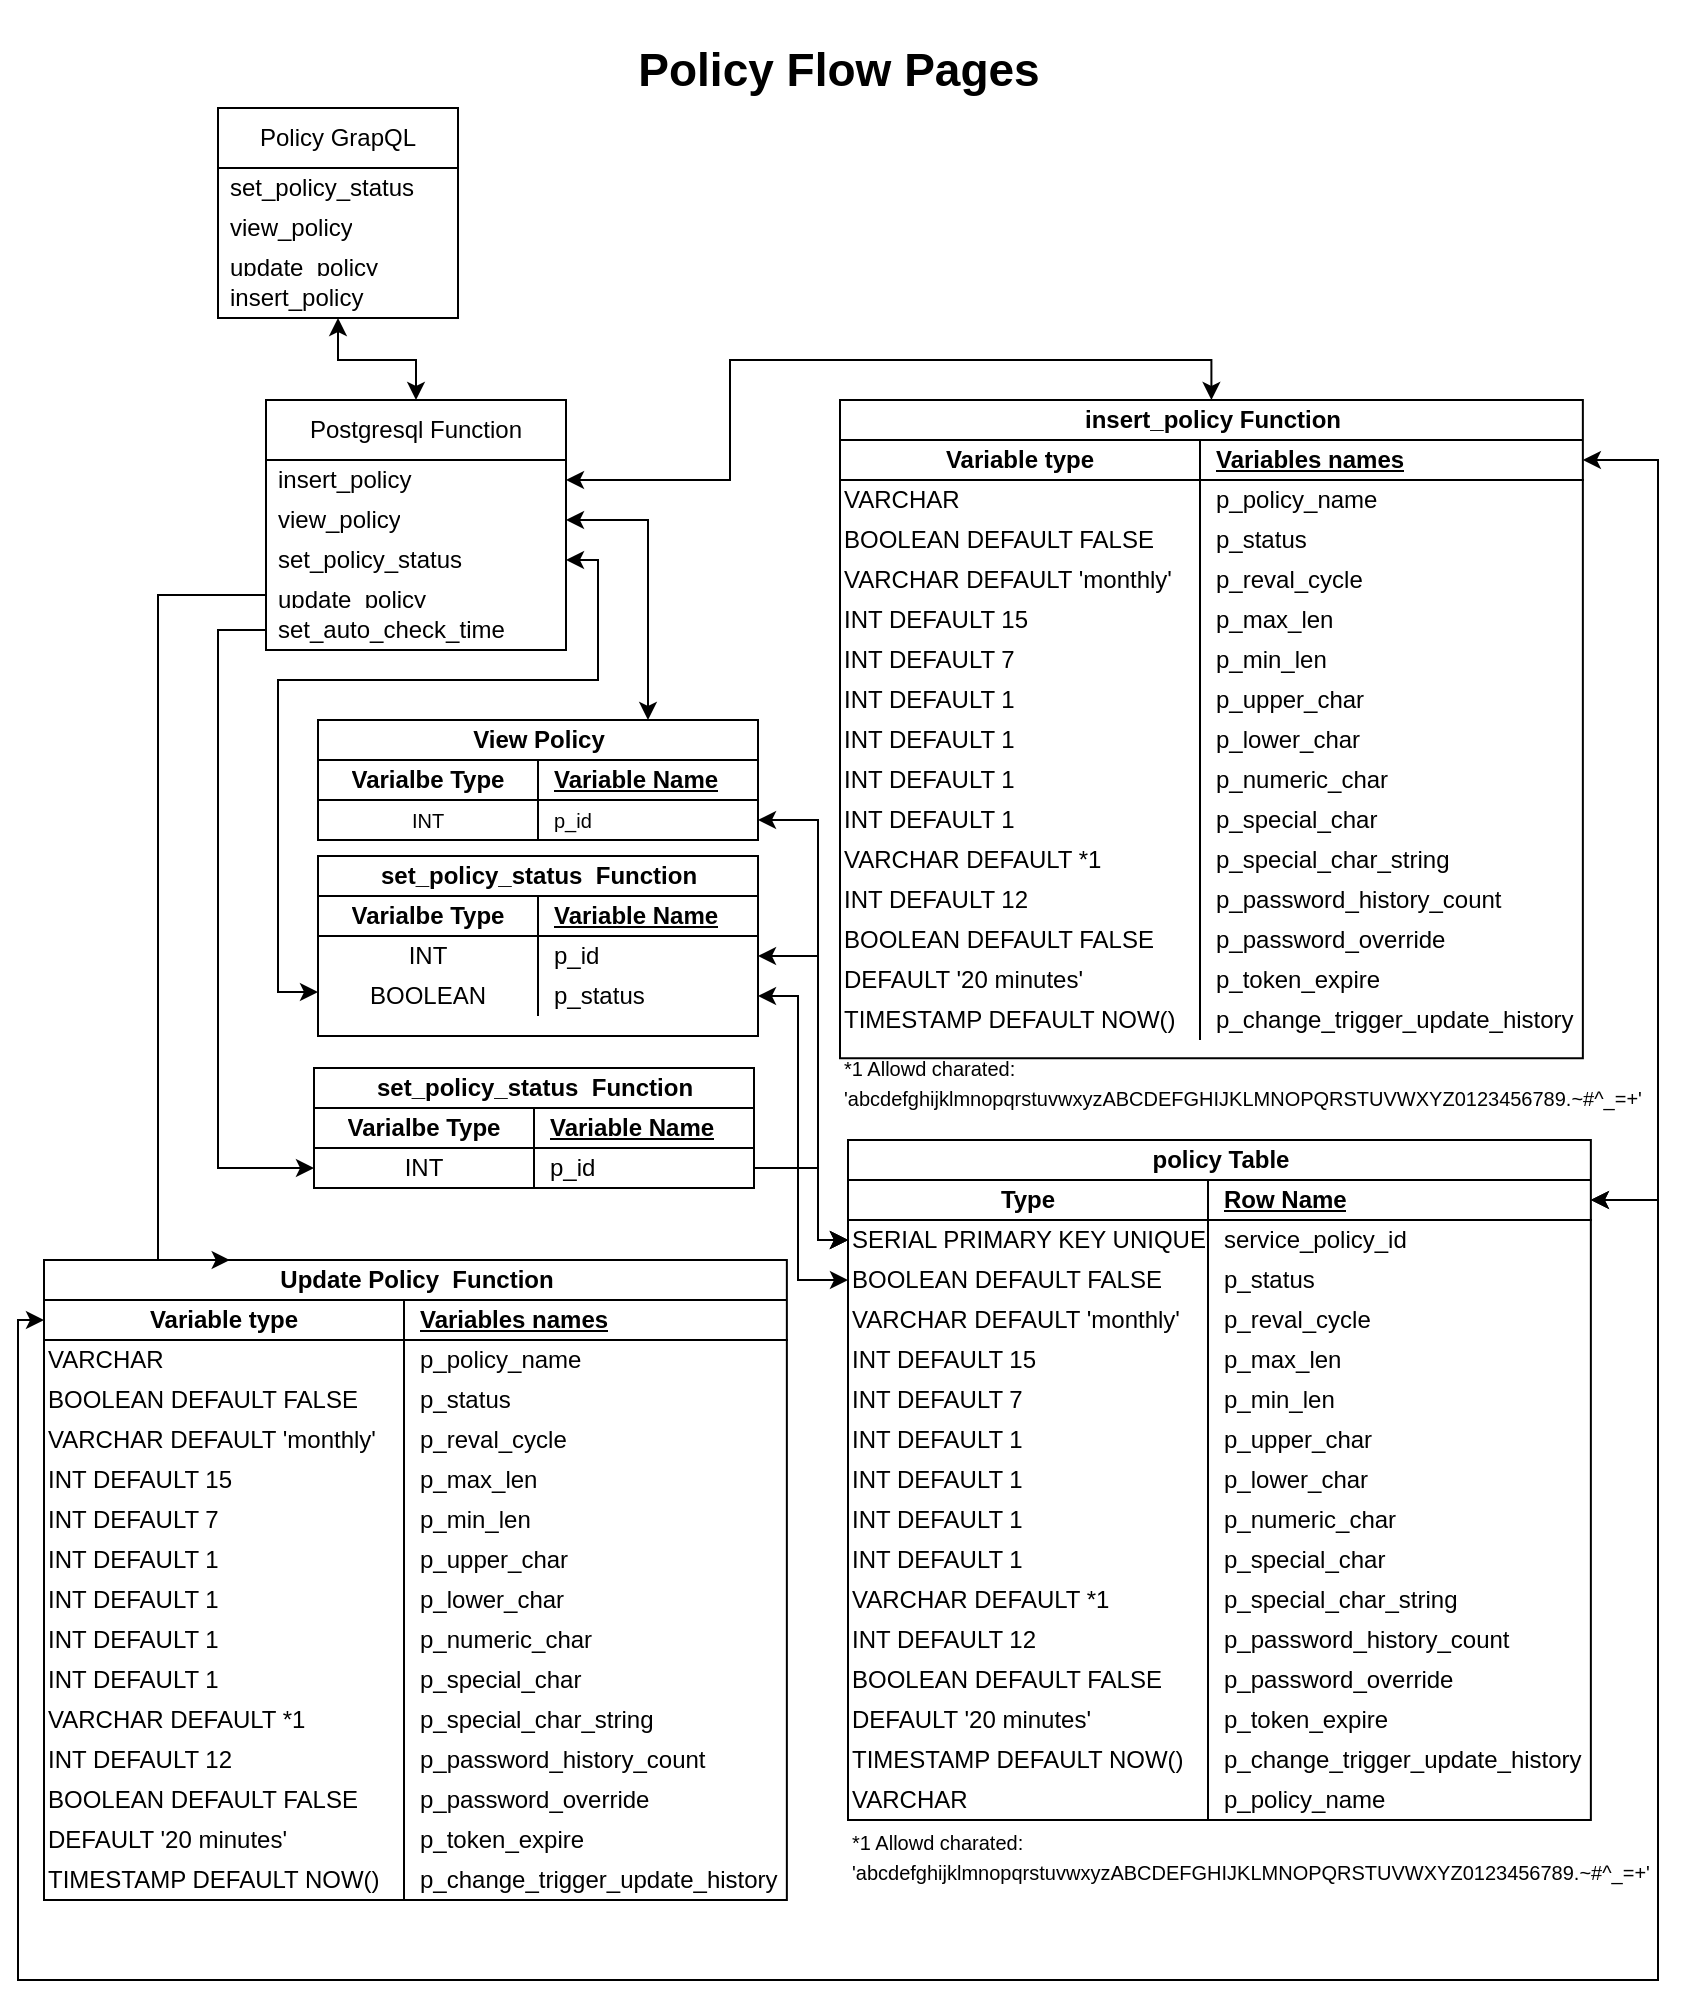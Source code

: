 <mxfile version="24.8.4">
  <diagram name="Page-1" id="In8OYmmmCo5N7rBqkwvS">
    <mxGraphModel dx="1305" dy="530" grid="1" gridSize="10" guides="1" tooltips="1" connect="1" arrows="1" fold="1" page="1" pageScale="1" pageWidth="850" pageHeight="1100" math="0" shadow="0">
      <root>
        <mxCell id="0" />
        <mxCell id="1" parent="0" />
        <mxCell id="xQRUrv1FKYMeT_BhPnYZ-15" value="Postgresql Function" style="swimlane;fontStyle=0;childLayout=stackLayout;horizontal=1;startSize=30;horizontalStack=0;resizeParent=1;resizeParentMax=0;resizeLast=0;collapsible=1;marginBottom=0;whiteSpace=wrap;html=1;" vertex="1" parent="1">
          <mxGeometry x="134" y="200" width="150" height="125" as="geometry" />
        </mxCell>
        <mxCell id="xQRUrv1FKYMeT_BhPnYZ-16" value="insert_policy" style="text;strokeColor=none;fillColor=none;align=left;verticalAlign=middle;spacingLeft=4;spacingRight=4;overflow=hidden;points=[[0,0.5],[1,0.5]];portConstraint=eastwest;rotatable=0;whiteSpace=wrap;html=1;" vertex="1" parent="xQRUrv1FKYMeT_BhPnYZ-15">
          <mxGeometry y="30" width="150" height="20" as="geometry" />
        </mxCell>
        <mxCell id="xQRUrv1FKYMeT_BhPnYZ-19" value="view_policy" style="text;strokeColor=none;fillColor=none;align=left;verticalAlign=middle;spacingLeft=4;spacingRight=4;overflow=hidden;points=[[0,0.5],[1,0.5]];portConstraint=eastwest;rotatable=0;whiteSpace=wrap;html=1;" vertex="1" parent="xQRUrv1FKYMeT_BhPnYZ-15">
          <mxGeometry y="50" width="150" height="20" as="geometry" />
        </mxCell>
        <mxCell id="xQRUrv1FKYMeT_BhPnYZ-17" value="set_policy_status" style="text;strokeColor=none;fillColor=none;align=left;verticalAlign=middle;spacingLeft=4;spacingRight=4;overflow=hidden;points=[[0,0.5],[1,0.5]];portConstraint=eastwest;rotatable=0;whiteSpace=wrap;html=1;" vertex="1" parent="xQRUrv1FKYMeT_BhPnYZ-15">
          <mxGeometry y="70" width="150" height="20" as="geometry" />
        </mxCell>
        <mxCell id="xQRUrv1FKYMeT_BhPnYZ-18" value="update_policy" style="text;strokeColor=none;fillColor=none;align=left;verticalAlign=middle;spacingLeft=4;spacingRight=4;overflow=hidden;points=[[0,0.5],[1,0.5]];portConstraint=eastwest;rotatable=0;whiteSpace=wrap;html=1;" vertex="1" parent="xQRUrv1FKYMeT_BhPnYZ-15">
          <mxGeometry y="90" width="150" height="15" as="geometry" />
        </mxCell>
        <mxCell id="xQRUrv1FKYMeT_BhPnYZ-334" value="set_auto_check_time" style="text;strokeColor=none;fillColor=none;align=left;verticalAlign=middle;spacingLeft=4;spacingRight=4;overflow=hidden;points=[[0,0.5],[1,0.5]];portConstraint=eastwest;rotatable=0;whiteSpace=wrap;html=1;" vertex="1" parent="xQRUrv1FKYMeT_BhPnYZ-15">
          <mxGeometry y="105" width="150" height="20" as="geometry" />
        </mxCell>
        <mxCell id="xQRUrv1FKYMeT_BhPnYZ-245" value="" style="group" vertex="1" connectable="0" parent="1">
          <mxGeometry x="421" y="200" width="390" height="360" as="geometry" />
        </mxCell>
        <mxCell id="xQRUrv1FKYMeT_BhPnYZ-42" value="insert_policy Function" style="shape=table;startSize=20;container=1;collapsible=1;childLayout=tableLayout;fixedRows=1;rowLines=0;fontStyle=1;align=center;resizeLast=1;html=1;" vertex="1" parent="xQRUrv1FKYMeT_BhPnYZ-245">
          <mxGeometry width="371.429" height="329.143" as="geometry" />
        </mxCell>
        <mxCell id="xQRUrv1FKYMeT_BhPnYZ-43" value="" style="shape=tableRow;horizontal=0;startSize=0;swimlaneHead=0;swimlaneBody=0;fillColor=none;collapsible=0;dropTarget=0;points=[[0,0.5],[1,0.5]];portConstraint=eastwest;top=0;left=0;right=0;bottom=1;" vertex="1" parent="xQRUrv1FKYMeT_BhPnYZ-42">
          <mxGeometry y="20" width="371.429" height="20" as="geometry" />
        </mxCell>
        <mxCell id="xQRUrv1FKYMeT_BhPnYZ-44" value="Variable type" style="shape=partialRectangle;connectable=0;fillColor=none;top=0;left=0;bottom=0;right=0;fontStyle=1;overflow=hidden;whiteSpace=wrap;html=1;" vertex="1" parent="xQRUrv1FKYMeT_BhPnYZ-43">
          <mxGeometry width="180" height="20" as="geometry">
            <mxRectangle width="180" height="20" as="alternateBounds" />
          </mxGeometry>
        </mxCell>
        <mxCell id="xQRUrv1FKYMeT_BhPnYZ-45" value="Variables names" style="shape=partialRectangle;connectable=0;fillColor=none;top=0;left=0;bottom=0;right=0;align=left;spacingLeft=6;fontStyle=5;overflow=hidden;whiteSpace=wrap;html=1;" vertex="1" parent="xQRUrv1FKYMeT_BhPnYZ-43">
          <mxGeometry x="180" width="191.429" height="20" as="geometry">
            <mxRectangle width="191.429" height="20" as="alternateBounds" />
          </mxGeometry>
        </mxCell>
        <mxCell id="xQRUrv1FKYMeT_BhPnYZ-46" value="" style="shape=tableRow;horizontal=0;startSize=0;swimlaneHead=0;swimlaneBody=0;fillColor=none;collapsible=0;dropTarget=0;points=[[0,0.5],[1,0.5]];portConstraint=eastwest;top=0;left=0;right=0;bottom=0;" vertex="1" parent="xQRUrv1FKYMeT_BhPnYZ-42">
          <mxGeometry y="40" width="371.429" height="20" as="geometry" />
        </mxCell>
        <mxCell id="xQRUrv1FKYMeT_BhPnYZ-47" value="VARCHAR" style="shape=partialRectangle;connectable=0;fillColor=none;top=0;left=0;bottom=0;right=0;editable=1;overflow=hidden;whiteSpace=wrap;html=1;align=left;" vertex="1" parent="xQRUrv1FKYMeT_BhPnYZ-46">
          <mxGeometry width="180" height="20" as="geometry">
            <mxRectangle width="180" height="20" as="alternateBounds" />
          </mxGeometry>
        </mxCell>
        <mxCell id="xQRUrv1FKYMeT_BhPnYZ-48" value="p_policy_name" style="shape=partialRectangle;connectable=0;fillColor=none;top=0;left=0;bottom=0;right=0;align=left;spacingLeft=6;overflow=hidden;whiteSpace=wrap;html=1;" vertex="1" parent="xQRUrv1FKYMeT_BhPnYZ-46">
          <mxGeometry x="180" width="191.429" height="20" as="geometry">
            <mxRectangle width="191.429" height="20" as="alternateBounds" />
          </mxGeometry>
        </mxCell>
        <mxCell id="xQRUrv1FKYMeT_BhPnYZ-49" value="" style="shape=tableRow;horizontal=0;startSize=0;swimlaneHead=0;swimlaneBody=0;fillColor=none;collapsible=0;dropTarget=0;points=[[0,0.5],[1,0.5]];portConstraint=eastwest;top=0;left=0;right=0;bottom=0;" vertex="1" parent="xQRUrv1FKYMeT_BhPnYZ-42">
          <mxGeometry y="60" width="371.429" height="20" as="geometry" />
        </mxCell>
        <mxCell id="xQRUrv1FKYMeT_BhPnYZ-50" value="BOOLEAN DEFAULT FALSE" style="shape=partialRectangle;connectable=0;fillColor=none;top=0;left=0;bottom=0;right=0;editable=1;overflow=hidden;whiteSpace=wrap;html=1;align=left;" vertex="1" parent="xQRUrv1FKYMeT_BhPnYZ-49">
          <mxGeometry width="180" height="20" as="geometry">
            <mxRectangle width="180" height="20" as="alternateBounds" />
          </mxGeometry>
        </mxCell>
        <mxCell id="xQRUrv1FKYMeT_BhPnYZ-51" value="p_status" style="shape=partialRectangle;connectable=0;fillColor=none;top=0;left=0;bottom=0;right=0;align=left;spacingLeft=6;overflow=hidden;whiteSpace=wrap;html=1;" vertex="1" parent="xQRUrv1FKYMeT_BhPnYZ-49">
          <mxGeometry x="180" width="191.429" height="20" as="geometry">
            <mxRectangle width="191.429" height="20" as="alternateBounds" />
          </mxGeometry>
        </mxCell>
        <mxCell id="xQRUrv1FKYMeT_BhPnYZ-52" value="" style="shape=tableRow;horizontal=0;startSize=0;swimlaneHead=0;swimlaneBody=0;fillColor=none;collapsible=0;dropTarget=0;points=[[0,0.5],[1,0.5]];portConstraint=eastwest;top=0;left=0;right=0;bottom=0;" vertex="1" parent="xQRUrv1FKYMeT_BhPnYZ-42">
          <mxGeometry y="80" width="371.429" height="20" as="geometry" />
        </mxCell>
        <mxCell id="xQRUrv1FKYMeT_BhPnYZ-53" value="VARCHAR DEFAULT &#39;monthly&#39;" style="shape=partialRectangle;connectable=0;fillColor=none;top=0;left=0;bottom=0;right=0;editable=1;overflow=hidden;whiteSpace=wrap;html=1;align=left;" vertex="1" parent="xQRUrv1FKYMeT_BhPnYZ-52">
          <mxGeometry width="180" height="20" as="geometry">
            <mxRectangle width="180" height="20" as="alternateBounds" />
          </mxGeometry>
        </mxCell>
        <mxCell id="xQRUrv1FKYMeT_BhPnYZ-54" value="p_reval_cycle" style="shape=partialRectangle;connectable=0;fillColor=none;top=0;left=0;bottom=0;right=0;align=left;spacingLeft=6;overflow=hidden;whiteSpace=wrap;html=1;" vertex="1" parent="xQRUrv1FKYMeT_BhPnYZ-52">
          <mxGeometry x="180" width="191.429" height="20" as="geometry">
            <mxRectangle width="191.429" height="20" as="alternateBounds" />
          </mxGeometry>
        </mxCell>
        <mxCell id="xQRUrv1FKYMeT_BhPnYZ-56" value="" style="shape=tableRow;horizontal=0;startSize=0;swimlaneHead=0;swimlaneBody=0;fillColor=none;collapsible=0;dropTarget=0;points=[[0,0.5],[1,0.5]];portConstraint=eastwest;top=0;left=0;right=0;bottom=0;" vertex="1" parent="xQRUrv1FKYMeT_BhPnYZ-42">
          <mxGeometry y="100" width="371.429" height="20" as="geometry" />
        </mxCell>
        <mxCell id="xQRUrv1FKYMeT_BhPnYZ-57" value="INT DEFAULT 15" style="shape=partialRectangle;connectable=0;fillColor=none;top=0;left=0;bottom=0;right=0;editable=1;overflow=hidden;whiteSpace=wrap;html=1;align=left;" vertex="1" parent="xQRUrv1FKYMeT_BhPnYZ-56">
          <mxGeometry width="180" height="20" as="geometry">
            <mxRectangle width="180" height="20" as="alternateBounds" />
          </mxGeometry>
        </mxCell>
        <mxCell id="xQRUrv1FKYMeT_BhPnYZ-58" value="p_max_len" style="shape=partialRectangle;connectable=0;fillColor=none;top=0;left=0;bottom=0;right=0;align=left;spacingLeft=6;overflow=hidden;whiteSpace=wrap;html=1;" vertex="1" parent="xQRUrv1FKYMeT_BhPnYZ-56">
          <mxGeometry x="180" width="191.429" height="20" as="geometry">
            <mxRectangle width="191.429" height="20" as="alternateBounds" />
          </mxGeometry>
        </mxCell>
        <mxCell id="xQRUrv1FKYMeT_BhPnYZ-59" value="" style="shape=tableRow;horizontal=0;startSize=0;swimlaneHead=0;swimlaneBody=0;fillColor=none;collapsible=0;dropTarget=0;points=[[0,0.5],[1,0.5]];portConstraint=eastwest;top=0;left=0;right=0;bottom=0;" vertex="1" parent="xQRUrv1FKYMeT_BhPnYZ-42">
          <mxGeometry y="120" width="371.429" height="20" as="geometry" />
        </mxCell>
        <mxCell id="xQRUrv1FKYMeT_BhPnYZ-60" value="INT DEFAULT 7" style="shape=partialRectangle;connectable=0;fillColor=none;top=0;left=0;bottom=0;right=0;editable=1;overflow=hidden;whiteSpace=wrap;html=1;align=left;" vertex="1" parent="xQRUrv1FKYMeT_BhPnYZ-59">
          <mxGeometry width="180" height="20" as="geometry">
            <mxRectangle width="180" height="20" as="alternateBounds" />
          </mxGeometry>
        </mxCell>
        <mxCell id="xQRUrv1FKYMeT_BhPnYZ-61" value="p_min_len" style="shape=partialRectangle;connectable=0;fillColor=none;top=0;left=0;bottom=0;right=0;align=left;spacingLeft=6;overflow=hidden;whiteSpace=wrap;html=1;" vertex="1" parent="xQRUrv1FKYMeT_BhPnYZ-59">
          <mxGeometry x="180" width="191.429" height="20" as="geometry">
            <mxRectangle width="191.429" height="20" as="alternateBounds" />
          </mxGeometry>
        </mxCell>
        <mxCell id="xQRUrv1FKYMeT_BhPnYZ-81" value="" style="shape=tableRow;horizontal=0;startSize=0;swimlaneHead=0;swimlaneBody=0;fillColor=none;collapsible=0;dropTarget=0;points=[[0,0.5],[1,0.5]];portConstraint=eastwest;top=0;left=0;right=0;bottom=0;" vertex="1" parent="xQRUrv1FKYMeT_BhPnYZ-42">
          <mxGeometry y="140" width="371.429" height="20" as="geometry" />
        </mxCell>
        <mxCell id="xQRUrv1FKYMeT_BhPnYZ-82" value="INT DEFAULT 1" style="shape=partialRectangle;connectable=0;fillColor=none;top=0;left=0;bottom=0;right=0;editable=1;overflow=hidden;whiteSpace=wrap;html=1;align=left;" vertex="1" parent="xQRUrv1FKYMeT_BhPnYZ-81">
          <mxGeometry width="180" height="20" as="geometry">
            <mxRectangle width="180" height="20" as="alternateBounds" />
          </mxGeometry>
        </mxCell>
        <mxCell id="xQRUrv1FKYMeT_BhPnYZ-83" value="p_upper_char" style="shape=partialRectangle;connectable=0;fillColor=none;top=0;left=0;bottom=0;right=0;align=left;spacingLeft=6;overflow=hidden;whiteSpace=wrap;html=1;" vertex="1" parent="xQRUrv1FKYMeT_BhPnYZ-81">
          <mxGeometry x="180" width="191.429" height="20" as="geometry">
            <mxRectangle width="191.429" height="20" as="alternateBounds" />
          </mxGeometry>
        </mxCell>
        <mxCell id="xQRUrv1FKYMeT_BhPnYZ-84" value="" style="shape=tableRow;horizontal=0;startSize=0;swimlaneHead=0;swimlaneBody=0;fillColor=none;collapsible=0;dropTarget=0;points=[[0,0.5],[1,0.5]];portConstraint=eastwest;top=0;left=0;right=0;bottom=0;" vertex="1" parent="xQRUrv1FKYMeT_BhPnYZ-42">
          <mxGeometry y="160" width="371.429" height="20" as="geometry" />
        </mxCell>
        <mxCell id="xQRUrv1FKYMeT_BhPnYZ-85" value="INT DEFAULT 1" style="shape=partialRectangle;connectable=0;fillColor=none;top=0;left=0;bottom=0;right=0;editable=1;overflow=hidden;whiteSpace=wrap;html=1;align=left;" vertex="1" parent="xQRUrv1FKYMeT_BhPnYZ-84">
          <mxGeometry width="180" height="20" as="geometry">
            <mxRectangle width="180" height="20" as="alternateBounds" />
          </mxGeometry>
        </mxCell>
        <mxCell id="xQRUrv1FKYMeT_BhPnYZ-86" value="p_lower_char&lt;span style=&quot;white-space: pre;&quot;&gt;&#x9;&lt;/span&gt;" style="shape=partialRectangle;connectable=0;fillColor=none;top=0;left=0;bottom=0;right=0;align=left;spacingLeft=6;overflow=hidden;whiteSpace=wrap;html=1;" vertex="1" parent="xQRUrv1FKYMeT_BhPnYZ-84">
          <mxGeometry x="180" width="191.429" height="20" as="geometry">
            <mxRectangle width="191.429" height="20" as="alternateBounds" />
          </mxGeometry>
        </mxCell>
        <mxCell id="xQRUrv1FKYMeT_BhPnYZ-112" value="" style="shape=tableRow;horizontal=0;startSize=0;swimlaneHead=0;swimlaneBody=0;fillColor=none;collapsible=0;dropTarget=0;points=[[0,0.5],[1,0.5]];portConstraint=eastwest;top=0;left=0;right=0;bottom=0;" vertex="1" parent="xQRUrv1FKYMeT_BhPnYZ-42">
          <mxGeometry y="180" width="371.429" height="20" as="geometry" />
        </mxCell>
        <mxCell id="xQRUrv1FKYMeT_BhPnYZ-113" value="INT DEFAULT 1" style="shape=partialRectangle;connectable=0;fillColor=none;top=0;left=0;bottom=0;right=0;editable=1;overflow=hidden;whiteSpace=wrap;html=1;align=left;" vertex="1" parent="xQRUrv1FKYMeT_BhPnYZ-112">
          <mxGeometry width="180" height="20" as="geometry">
            <mxRectangle width="180" height="20" as="alternateBounds" />
          </mxGeometry>
        </mxCell>
        <mxCell id="xQRUrv1FKYMeT_BhPnYZ-114" value="p_numeric_char" style="shape=partialRectangle;connectable=0;fillColor=none;top=0;left=0;bottom=0;right=0;align=left;spacingLeft=6;overflow=hidden;whiteSpace=wrap;html=1;" vertex="1" parent="xQRUrv1FKYMeT_BhPnYZ-112">
          <mxGeometry x="180" width="191.429" height="20" as="geometry">
            <mxRectangle width="191.429" height="20" as="alternateBounds" />
          </mxGeometry>
        </mxCell>
        <mxCell id="xQRUrv1FKYMeT_BhPnYZ-115" value="" style="shape=tableRow;horizontal=0;startSize=0;swimlaneHead=0;swimlaneBody=0;fillColor=none;collapsible=0;dropTarget=0;points=[[0,0.5],[1,0.5]];portConstraint=eastwest;top=0;left=0;right=0;bottom=0;" vertex="1" parent="xQRUrv1FKYMeT_BhPnYZ-42">
          <mxGeometry y="200" width="371.429" height="20" as="geometry" />
        </mxCell>
        <mxCell id="xQRUrv1FKYMeT_BhPnYZ-116" value="INT DEFAULT 1" style="shape=partialRectangle;connectable=0;fillColor=none;top=0;left=0;bottom=0;right=0;editable=1;overflow=hidden;whiteSpace=wrap;html=1;align=left;" vertex="1" parent="xQRUrv1FKYMeT_BhPnYZ-115">
          <mxGeometry width="180" height="20" as="geometry">
            <mxRectangle width="180" height="20" as="alternateBounds" />
          </mxGeometry>
        </mxCell>
        <mxCell id="xQRUrv1FKYMeT_BhPnYZ-117" value="p_special_char" style="shape=partialRectangle;connectable=0;fillColor=none;top=0;left=0;bottom=0;right=0;align=left;spacingLeft=6;overflow=hidden;whiteSpace=wrap;html=1;" vertex="1" parent="xQRUrv1FKYMeT_BhPnYZ-115">
          <mxGeometry x="180" width="191.429" height="20" as="geometry">
            <mxRectangle width="191.429" height="20" as="alternateBounds" />
          </mxGeometry>
        </mxCell>
        <mxCell id="xQRUrv1FKYMeT_BhPnYZ-118" value="" style="shape=tableRow;horizontal=0;startSize=0;swimlaneHead=0;swimlaneBody=0;fillColor=none;collapsible=0;dropTarget=0;points=[[0,0.5],[1,0.5]];portConstraint=eastwest;top=0;left=0;right=0;bottom=0;" vertex="1" parent="xQRUrv1FKYMeT_BhPnYZ-42">
          <mxGeometry y="220" width="371.429" height="20" as="geometry" />
        </mxCell>
        <mxCell id="xQRUrv1FKYMeT_BhPnYZ-119" value="VARCHAR DEFAULT *1" style="shape=partialRectangle;connectable=0;fillColor=none;top=0;left=0;bottom=0;right=0;editable=1;overflow=hidden;whiteSpace=wrap;html=1;align=left;" vertex="1" parent="xQRUrv1FKYMeT_BhPnYZ-118">
          <mxGeometry width="180" height="20" as="geometry">
            <mxRectangle width="180" height="20" as="alternateBounds" />
          </mxGeometry>
        </mxCell>
        <mxCell id="xQRUrv1FKYMeT_BhPnYZ-120" value="p_special_char_string" style="shape=partialRectangle;connectable=0;fillColor=none;top=0;left=0;bottom=0;right=0;align=left;spacingLeft=6;overflow=hidden;whiteSpace=wrap;html=1;" vertex="1" parent="xQRUrv1FKYMeT_BhPnYZ-118">
          <mxGeometry x="180" width="191.429" height="20" as="geometry">
            <mxRectangle width="191.429" height="20" as="alternateBounds" />
          </mxGeometry>
        </mxCell>
        <mxCell id="xQRUrv1FKYMeT_BhPnYZ-155" value="" style="shape=tableRow;horizontal=0;startSize=0;swimlaneHead=0;swimlaneBody=0;fillColor=none;collapsible=0;dropTarget=0;points=[[0,0.5],[1,0.5]];portConstraint=eastwest;top=0;left=0;right=0;bottom=0;" vertex="1" parent="xQRUrv1FKYMeT_BhPnYZ-42">
          <mxGeometry y="240" width="371.429" height="20" as="geometry" />
        </mxCell>
        <mxCell id="xQRUrv1FKYMeT_BhPnYZ-156" value="INT DEFAULT 12" style="shape=partialRectangle;connectable=0;fillColor=none;top=0;left=0;bottom=0;right=0;editable=1;overflow=hidden;whiteSpace=wrap;html=1;align=left;" vertex="1" parent="xQRUrv1FKYMeT_BhPnYZ-155">
          <mxGeometry width="180" height="20" as="geometry">
            <mxRectangle width="180" height="20" as="alternateBounds" />
          </mxGeometry>
        </mxCell>
        <mxCell id="xQRUrv1FKYMeT_BhPnYZ-157" value="p_password_history_count" style="shape=partialRectangle;connectable=0;fillColor=none;top=0;left=0;bottom=0;right=0;align=left;spacingLeft=6;overflow=hidden;whiteSpace=wrap;html=1;" vertex="1" parent="xQRUrv1FKYMeT_BhPnYZ-155">
          <mxGeometry x="180" width="191.429" height="20" as="geometry">
            <mxRectangle width="191.429" height="20" as="alternateBounds" />
          </mxGeometry>
        </mxCell>
        <mxCell id="xQRUrv1FKYMeT_BhPnYZ-195" value="" style="shape=tableRow;horizontal=0;startSize=0;swimlaneHead=0;swimlaneBody=0;fillColor=none;collapsible=0;dropTarget=0;points=[[0,0.5],[1,0.5]];portConstraint=eastwest;top=0;left=0;right=0;bottom=0;" vertex="1" parent="xQRUrv1FKYMeT_BhPnYZ-42">
          <mxGeometry y="260" width="371.429" height="20" as="geometry" />
        </mxCell>
        <mxCell id="xQRUrv1FKYMeT_BhPnYZ-196" value="BOOLEAN DEFAULT FALSE" style="shape=partialRectangle;connectable=0;fillColor=none;top=0;left=0;bottom=0;right=0;editable=1;overflow=hidden;whiteSpace=wrap;html=1;align=left;" vertex="1" parent="xQRUrv1FKYMeT_BhPnYZ-195">
          <mxGeometry width="180" height="20" as="geometry">
            <mxRectangle width="180" height="20" as="alternateBounds" />
          </mxGeometry>
        </mxCell>
        <mxCell id="xQRUrv1FKYMeT_BhPnYZ-197" value="p_password_override" style="shape=partialRectangle;connectable=0;fillColor=none;top=0;left=0;bottom=0;right=0;align=left;spacingLeft=6;overflow=hidden;whiteSpace=wrap;html=1;" vertex="1" parent="xQRUrv1FKYMeT_BhPnYZ-195">
          <mxGeometry x="180" width="191.429" height="20" as="geometry">
            <mxRectangle width="191.429" height="20" as="alternateBounds" />
          </mxGeometry>
        </mxCell>
        <mxCell id="xQRUrv1FKYMeT_BhPnYZ-238" value="" style="shape=tableRow;horizontal=0;startSize=0;swimlaneHead=0;swimlaneBody=0;fillColor=none;collapsible=0;dropTarget=0;points=[[0,0.5],[1,0.5]];portConstraint=eastwest;top=0;left=0;right=0;bottom=0;" vertex="1" parent="xQRUrv1FKYMeT_BhPnYZ-42">
          <mxGeometry y="280" width="371.429" height="20" as="geometry" />
        </mxCell>
        <mxCell id="xQRUrv1FKYMeT_BhPnYZ-239" value="DEFAULT &#39;20 minutes&#39;" style="shape=partialRectangle;connectable=0;fillColor=none;top=0;left=0;bottom=0;right=0;editable=1;overflow=hidden;whiteSpace=wrap;html=1;align=left;" vertex="1" parent="xQRUrv1FKYMeT_BhPnYZ-238">
          <mxGeometry width="180" height="20" as="geometry">
            <mxRectangle width="180" height="20" as="alternateBounds" />
          </mxGeometry>
        </mxCell>
        <mxCell id="xQRUrv1FKYMeT_BhPnYZ-240" value="p_token_expire" style="shape=partialRectangle;connectable=0;fillColor=none;top=0;left=0;bottom=0;right=0;align=left;spacingLeft=6;overflow=hidden;whiteSpace=wrap;html=1;" vertex="1" parent="xQRUrv1FKYMeT_BhPnYZ-238">
          <mxGeometry x="180" width="191.429" height="20" as="geometry">
            <mxRectangle width="191.429" height="20" as="alternateBounds" />
          </mxGeometry>
        </mxCell>
        <mxCell id="xQRUrv1FKYMeT_BhPnYZ-241" value="" style="shape=tableRow;horizontal=0;startSize=0;swimlaneHead=0;swimlaneBody=0;fillColor=none;collapsible=0;dropTarget=0;points=[[0,0.5],[1,0.5]];portConstraint=eastwest;top=0;left=0;right=0;bottom=0;" vertex="1" parent="xQRUrv1FKYMeT_BhPnYZ-42">
          <mxGeometry y="300" width="371.429" height="20" as="geometry" />
        </mxCell>
        <mxCell id="xQRUrv1FKYMeT_BhPnYZ-242" value="TIMESTAMP DEFAULT NOW()" style="shape=partialRectangle;connectable=0;fillColor=none;top=0;left=0;bottom=0;right=0;editable=1;overflow=hidden;whiteSpace=wrap;html=1;align=left;" vertex="1" parent="xQRUrv1FKYMeT_BhPnYZ-241">
          <mxGeometry width="180" height="20" as="geometry">
            <mxRectangle width="180" height="20" as="alternateBounds" />
          </mxGeometry>
        </mxCell>
        <mxCell id="xQRUrv1FKYMeT_BhPnYZ-243" value="p_change_trigger_update_history" style="shape=partialRectangle;connectable=0;fillColor=none;top=0;left=0;bottom=0;right=0;align=left;spacingLeft=6;overflow=hidden;whiteSpace=wrap;html=1;" vertex="1" parent="xQRUrv1FKYMeT_BhPnYZ-241">
          <mxGeometry x="180" width="191.429" height="20" as="geometry">
            <mxRectangle width="191.429" height="20" as="alternateBounds" />
          </mxGeometry>
        </mxCell>
        <mxCell id="xQRUrv1FKYMeT_BhPnYZ-244" value="&lt;font style=&quot;font-size: 10px;&quot;&gt;*1 Allowd charated:&amp;nbsp;&lt;/font&gt;&lt;div&gt;&lt;font style=&quot;font-size: 10px;&quot;&gt;&#39;abcdefghijklmnopqrstuvwxyzABCDEFGHIJKLMNOPQRSTUVWXYZ0123456789.~#^_=+&#39;&lt;/font&gt;&lt;/div&gt;" style="text;html=1;align=left;verticalAlign=middle;resizable=0;points=[];autosize=1;strokeColor=none;fillColor=none;" vertex="1" parent="xQRUrv1FKYMeT_BhPnYZ-245">
          <mxGeometry y="320.548" width="420" height="40" as="geometry" />
        </mxCell>
        <mxCell id="xQRUrv1FKYMeT_BhPnYZ-247" value="set_policy_status&amp;nbsp;&amp;nbsp;Function" style="shape=table;startSize=20;container=1;collapsible=1;childLayout=tableLayout;fixedRows=1;rowLines=0;fontStyle=1;align=center;resizeLast=1;html=1;" vertex="1" parent="1">
          <mxGeometry x="160" y="428" width="220" height="90" as="geometry" />
        </mxCell>
        <mxCell id="xQRUrv1FKYMeT_BhPnYZ-248" value="" style="shape=tableRow;horizontal=0;startSize=0;swimlaneHead=0;swimlaneBody=0;fillColor=none;collapsible=0;dropTarget=0;points=[[0,0.5],[1,0.5]];portConstraint=eastwest;top=0;left=0;right=0;bottom=1;" vertex="1" parent="xQRUrv1FKYMeT_BhPnYZ-247">
          <mxGeometry y="20" width="220" height="20" as="geometry" />
        </mxCell>
        <mxCell id="xQRUrv1FKYMeT_BhPnYZ-249" value="Varialbe Type" style="shape=partialRectangle;connectable=0;fillColor=none;top=0;left=0;bottom=0;right=0;fontStyle=1;overflow=hidden;whiteSpace=wrap;html=1;" vertex="1" parent="xQRUrv1FKYMeT_BhPnYZ-248">
          <mxGeometry width="110" height="20" as="geometry">
            <mxRectangle width="110" height="20" as="alternateBounds" />
          </mxGeometry>
        </mxCell>
        <mxCell id="xQRUrv1FKYMeT_BhPnYZ-250" value="Variable Name" style="shape=partialRectangle;connectable=0;fillColor=none;top=0;left=0;bottom=0;right=0;align=left;spacingLeft=6;fontStyle=5;overflow=hidden;whiteSpace=wrap;html=1;" vertex="1" parent="xQRUrv1FKYMeT_BhPnYZ-248">
          <mxGeometry x="110" width="110" height="20" as="geometry">
            <mxRectangle width="110" height="20" as="alternateBounds" />
          </mxGeometry>
        </mxCell>
        <mxCell id="xQRUrv1FKYMeT_BhPnYZ-251" value="" style="shape=tableRow;horizontal=0;startSize=0;swimlaneHead=0;swimlaneBody=0;fillColor=none;collapsible=0;dropTarget=0;points=[[0,0.5],[1,0.5]];portConstraint=eastwest;top=0;left=0;right=0;bottom=0;" vertex="1" parent="xQRUrv1FKYMeT_BhPnYZ-247">
          <mxGeometry y="40" width="220" height="20" as="geometry" />
        </mxCell>
        <mxCell id="xQRUrv1FKYMeT_BhPnYZ-252" value="INT" style="shape=partialRectangle;connectable=0;fillColor=none;top=0;left=0;bottom=0;right=0;editable=1;overflow=hidden;whiteSpace=wrap;html=1;" vertex="1" parent="xQRUrv1FKYMeT_BhPnYZ-251">
          <mxGeometry width="110" height="20" as="geometry">
            <mxRectangle width="110" height="20" as="alternateBounds" />
          </mxGeometry>
        </mxCell>
        <mxCell id="xQRUrv1FKYMeT_BhPnYZ-253" value="p_id" style="shape=partialRectangle;connectable=0;fillColor=none;top=0;left=0;bottom=0;right=0;align=left;spacingLeft=6;overflow=hidden;whiteSpace=wrap;html=1;" vertex="1" parent="xQRUrv1FKYMeT_BhPnYZ-251">
          <mxGeometry x="110" width="110" height="20" as="geometry">
            <mxRectangle width="110" height="20" as="alternateBounds" />
          </mxGeometry>
        </mxCell>
        <mxCell id="xQRUrv1FKYMeT_BhPnYZ-254" value="" style="shape=tableRow;horizontal=0;startSize=0;swimlaneHead=0;swimlaneBody=0;fillColor=none;collapsible=0;dropTarget=0;points=[[0,0.5],[1,0.5]];portConstraint=eastwest;top=0;left=0;right=0;bottom=0;" vertex="1" parent="xQRUrv1FKYMeT_BhPnYZ-247">
          <mxGeometry y="60" width="220" height="20" as="geometry" />
        </mxCell>
        <mxCell id="xQRUrv1FKYMeT_BhPnYZ-255" value="BOOLEAN" style="shape=partialRectangle;connectable=0;fillColor=none;top=0;left=0;bottom=0;right=0;editable=1;overflow=hidden;whiteSpace=wrap;html=1;" vertex="1" parent="xQRUrv1FKYMeT_BhPnYZ-254">
          <mxGeometry width="110" height="20" as="geometry">
            <mxRectangle width="110" height="20" as="alternateBounds" />
          </mxGeometry>
        </mxCell>
        <mxCell id="xQRUrv1FKYMeT_BhPnYZ-256" value="p_status" style="shape=partialRectangle;connectable=0;fillColor=none;top=0;left=0;bottom=0;right=0;align=left;spacingLeft=6;overflow=hidden;whiteSpace=wrap;html=1;" vertex="1" parent="xQRUrv1FKYMeT_BhPnYZ-254">
          <mxGeometry x="110" width="110" height="20" as="geometry">
            <mxRectangle width="110" height="20" as="alternateBounds" />
          </mxGeometry>
        </mxCell>
        <mxCell id="xQRUrv1FKYMeT_BhPnYZ-262" value="" style="group" vertex="1" connectable="0" parent="1">
          <mxGeometry x="20" y="625" width="390" height="330" as="geometry" />
        </mxCell>
        <mxCell id="xQRUrv1FKYMeT_BhPnYZ-263" value="Update Policy&amp;nbsp;&amp;nbsp;Function" style="shape=table;startSize=20;container=1;collapsible=1;childLayout=tableLayout;fixedRows=1;rowLines=0;fontStyle=1;align=center;resizeLast=1;html=1;" vertex="1" parent="xQRUrv1FKYMeT_BhPnYZ-262">
          <mxGeometry x="3" y="5" width="371.429" height="320" as="geometry" />
        </mxCell>
        <mxCell id="xQRUrv1FKYMeT_BhPnYZ-264" value="" style="shape=tableRow;horizontal=0;startSize=0;swimlaneHead=0;swimlaneBody=0;fillColor=none;collapsible=0;dropTarget=0;points=[[0,0.5],[1,0.5]];portConstraint=eastwest;top=0;left=0;right=0;bottom=1;" vertex="1" parent="xQRUrv1FKYMeT_BhPnYZ-263">
          <mxGeometry y="20" width="371.429" height="20" as="geometry" />
        </mxCell>
        <mxCell id="xQRUrv1FKYMeT_BhPnYZ-265" value="Variable type" style="shape=partialRectangle;connectable=0;fillColor=none;top=0;left=0;bottom=0;right=0;fontStyle=1;overflow=hidden;whiteSpace=wrap;html=1;" vertex="1" parent="xQRUrv1FKYMeT_BhPnYZ-264">
          <mxGeometry width="180" height="20" as="geometry">
            <mxRectangle width="180" height="20" as="alternateBounds" />
          </mxGeometry>
        </mxCell>
        <mxCell id="xQRUrv1FKYMeT_BhPnYZ-266" value="Variables names" style="shape=partialRectangle;connectable=0;fillColor=none;top=0;left=0;bottom=0;right=0;align=left;spacingLeft=6;fontStyle=5;overflow=hidden;whiteSpace=wrap;html=1;" vertex="1" parent="xQRUrv1FKYMeT_BhPnYZ-264">
          <mxGeometry x="180" width="191.429" height="20" as="geometry">
            <mxRectangle width="191.429" height="20" as="alternateBounds" />
          </mxGeometry>
        </mxCell>
        <mxCell id="xQRUrv1FKYMeT_BhPnYZ-267" value="" style="shape=tableRow;horizontal=0;startSize=0;swimlaneHead=0;swimlaneBody=0;fillColor=none;collapsible=0;dropTarget=0;points=[[0,0.5],[1,0.5]];portConstraint=eastwest;top=0;left=0;right=0;bottom=0;" vertex="1" parent="xQRUrv1FKYMeT_BhPnYZ-263">
          <mxGeometry y="40" width="371.429" height="20" as="geometry" />
        </mxCell>
        <mxCell id="xQRUrv1FKYMeT_BhPnYZ-268" value="VARCHAR" style="shape=partialRectangle;connectable=0;fillColor=none;top=0;left=0;bottom=0;right=0;editable=1;overflow=hidden;whiteSpace=wrap;html=1;align=left;" vertex="1" parent="xQRUrv1FKYMeT_BhPnYZ-267">
          <mxGeometry width="180" height="20" as="geometry">
            <mxRectangle width="180" height="20" as="alternateBounds" />
          </mxGeometry>
        </mxCell>
        <mxCell id="xQRUrv1FKYMeT_BhPnYZ-269" value="p_policy_name" style="shape=partialRectangle;connectable=0;fillColor=none;top=0;left=0;bottom=0;right=0;align=left;spacingLeft=6;overflow=hidden;whiteSpace=wrap;html=1;" vertex="1" parent="xQRUrv1FKYMeT_BhPnYZ-267">
          <mxGeometry x="180" width="191.429" height="20" as="geometry">
            <mxRectangle width="191.429" height="20" as="alternateBounds" />
          </mxGeometry>
        </mxCell>
        <mxCell id="xQRUrv1FKYMeT_BhPnYZ-270" value="" style="shape=tableRow;horizontal=0;startSize=0;swimlaneHead=0;swimlaneBody=0;fillColor=none;collapsible=0;dropTarget=0;points=[[0,0.5],[1,0.5]];portConstraint=eastwest;top=0;left=0;right=0;bottom=0;" vertex="1" parent="xQRUrv1FKYMeT_BhPnYZ-263">
          <mxGeometry y="60" width="371.429" height="20" as="geometry" />
        </mxCell>
        <mxCell id="xQRUrv1FKYMeT_BhPnYZ-271" value="BOOLEAN DEFAULT FALSE" style="shape=partialRectangle;connectable=0;fillColor=none;top=0;left=0;bottom=0;right=0;editable=1;overflow=hidden;whiteSpace=wrap;html=1;align=left;" vertex="1" parent="xQRUrv1FKYMeT_BhPnYZ-270">
          <mxGeometry width="180" height="20" as="geometry">
            <mxRectangle width="180" height="20" as="alternateBounds" />
          </mxGeometry>
        </mxCell>
        <mxCell id="xQRUrv1FKYMeT_BhPnYZ-272" value="p_status" style="shape=partialRectangle;connectable=0;fillColor=none;top=0;left=0;bottom=0;right=0;align=left;spacingLeft=6;overflow=hidden;whiteSpace=wrap;html=1;" vertex="1" parent="xQRUrv1FKYMeT_BhPnYZ-270">
          <mxGeometry x="180" width="191.429" height="20" as="geometry">
            <mxRectangle width="191.429" height="20" as="alternateBounds" />
          </mxGeometry>
        </mxCell>
        <mxCell id="xQRUrv1FKYMeT_BhPnYZ-273" value="" style="shape=tableRow;horizontal=0;startSize=0;swimlaneHead=0;swimlaneBody=0;fillColor=none;collapsible=0;dropTarget=0;points=[[0,0.5],[1,0.5]];portConstraint=eastwest;top=0;left=0;right=0;bottom=0;" vertex="1" parent="xQRUrv1FKYMeT_BhPnYZ-263">
          <mxGeometry y="80" width="371.429" height="20" as="geometry" />
        </mxCell>
        <mxCell id="xQRUrv1FKYMeT_BhPnYZ-274" value="VARCHAR DEFAULT &#39;monthly&#39;" style="shape=partialRectangle;connectable=0;fillColor=none;top=0;left=0;bottom=0;right=0;editable=1;overflow=hidden;whiteSpace=wrap;html=1;align=left;" vertex="1" parent="xQRUrv1FKYMeT_BhPnYZ-273">
          <mxGeometry width="180" height="20" as="geometry">
            <mxRectangle width="180" height="20" as="alternateBounds" />
          </mxGeometry>
        </mxCell>
        <mxCell id="xQRUrv1FKYMeT_BhPnYZ-275" value="p_reval_cycle" style="shape=partialRectangle;connectable=0;fillColor=none;top=0;left=0;bottom=0;right=0;align=left;spacingLeft=6;overflow=hidden;whiteSpace=wrap;html=1;" vertex="1" parent="xQRUrv1FKYMeT_BhPnYZ-273">
          <mxGeometry x="180" width="191.429" height="20" as="geometry">
            <mxRectangle width="191.429" height="20" as="alternateBounds" />
          </mxGeometry>
        </mxCell>
        <mxCell id="xQRUrv1FKYMeT_BhPnYZ-276" value="" style="shape=tableRow;horizontal=0;startSize=0;swimlaneHead=0;swimlaneBody=0;fillColor=none;collapsible=0;dropTarget=0;points=[[0,0.5],[1,0.5]];portConstraint=eastwest;top=0;left=0;right=0;bottom=0;" vertex="1" parent="xQRUrv1FKYMeT_BhPnYZ-263">
          <mxGeometry y="100" width="371.429" height="20" as="geometry" />
        </mxCell>
        <mxCell id="xQRUrv1FKYMeT_BhPnYZ-277" value="INT DEFAULT 15" style="shape=partialRectangle;connectable=0;fillColor=none;top=0;left=0;bottom=0;right=0;editable=1;overflow=hidden;whiteSpace=wrap;html=1;align=left;" vertex="1" parent="xQRUrv1FKYMeT_BhPnYZ-276">
          <mxGeometry width="180" height="20" as="geometry">
            <mxRectangle width="180" height="20" as="alternateBounds" />
          </mxGeometry>
        </mxCell>
        <mxCell id="xQRUrv1FKYMeT_BhPnYZ-278" value="p_max_len" style="shape=partialRectangle;connectable=0;fillColor=none;top=0;left=0;bottom=0;right=0;align=left;spacingLeft=6;overflow=hidden;whiteSpace=wrap;html=1;" vertex="1" parent="xQRUrv1FKYMeT_BhPnYZ-276">
          <mxGeometry x="180" width="191.429" height="20" as="geometry">
            <mxRectangle width="191.429" height="20" as="alternateBounds" />
          </mxGeometry>
        </mxCell>
        <mxCell id="xQRUrv1FKYMeT_BhPnYZ-279" value="" style="shape=tableRow;horizontal=0;startSize=0;swimlaneHead=0;swimlaneBody=0;fillColor=none;collapsible=0;dropTarget=0;points=[[0,0.5],[1,0.5]];portConstraint=eastwest;top=0;left=0;right=0;bottom=0;" vertex="1" parent="xQRUrv1FKYMeT_BhPnYZ-263">
          <mxGeometry y="120" width="371.429" height="20" as="geometry" />
        </mxCell>
        <mxCell id="xQRUrv1FKYMeT_BhPnYZ-280" value="INT DEFAULT 7" style="shape=partialRectangle;connectable=0;fillColor=none;top=0;left=0;bottom=0;right=0;editable=1;overflow=hidden;whiteSpace=wrap;html=1;align=left;" vertex="1" parent="xQRUrv1FKYMeT_BhPnYZ-279">
          <mxGeometry width="180" height="20" as="geometry">
            <mxRectangle width="180" height="20" as="alternateBounds" />
          </mxGeometry>
        </mxCell>
        <mxCell id="xQRUrv1FKYMeT_BhPnYZ-281" value="p_min_len" style="shape=partialRectangle;connectable=0;fillColor=none;top=0;left=0;bottom=0;right=0;align=left;spacingLeft=6;overflow=hidden;whiteSpace=wrap;html=1;" vertex="1" parent="xQRUrv1FKYMeT_BhPnYZ-279">
          <mxGeometry x="180" width="191.429" height="20" as="geometry">
            <mxRectangle width="191.429" height="20" as="alternateBounds" />
          </mxGeometry>
        </mxCell>
        <mxCell id="xQRUrv1FKYMeT_BhPnYZ-282" value="" style="shape=tableRow;horizontal=0;startSize=0;swimlaneHead=0;swimlaneBody=0;fillColor=none;collapsible=0;dropTarget=0;points=[[0,0.5],[1,0.5]];portConstraint=eastwest;top=0;left=0;right=0;bottom=0;" vertex="1" parent="xQRUrv1FKYMeT_BhPnYZ-263">
          <mxGeometry y="140" width="371.429" height="20" as="geometry" />
        </mxCell>
        <mxCell id="xQRUrv1FKYMeT_BhPnYZ-283" value="INT DEFAULT 1" style="shape=partialRectangle;connectable=0;fillColor=none;top=0;left=0;bottom=0;right=0;editable=1;overflow=hidden;whiteSpace=wrap;html=1;align=left;" vertex="1" parent="xQRUrv1FKYMeT_BhPnYZ-282">
          <mxGeometry width="180" height="20" as="geometry">
            <mxRectangle width="180" height="20" as="alternateBounds" />
          </mxGeometry>
        </mxCell>
        <mxCell id="xQRUrv1FKYMeT_BhPnYZ-284" value="p_upper_char" style="shape=partialRectangle;connectable=0;fillColor=none;top=0;left=0;bottom=0;right=0;align=left;spacingLeft=6;overflow=hidden;whiteSpace=wrap;html=1;" vertex="1" parent="xQRUrv1FKYMeT_BhPnYZ-282">
          <mxGeometry x="180" width="191.429" height="20" as="geometry">
            <mxRectangle width="191.429" height="20" as="alternateBounds" />
          </mxGeometry>
        </mxCell>
        <mxCell id="xQRUrv1FKYMeT_BhPnYZ-285" value="" style="shape=tableRow;horizontal=0;startSize=0;swimlaneHead=0;swimlaneBody=0;fillColor=none;collapsible=0;dropTarget=0;points=[[0,0.5],[1,0.5]];portConstraint=eastwest;top=0;left=0;right=0;bottom=0;" vertex="1" parent="xQRUrv1FKYMeT_BhPnYZ-263">
          <mxGeometry y="160" width="371.429" height="20" as="geometry" />
        </mxCell>
        <mxCell id="xQRUrv1FKYMeT_BhPnYZ-286" value="INT DEFAULT 1" style="shape=partialRectangle;connectable=0;fillColor=none;top=0;left=0;bottom=0;right=0;editable=1;overflow=hidden;whiteSpace=wrap;html=1;align=left;" vertex="1" parent="xQRUrv1FKYMeT_BhPnYZ-285">
          <mxGeometry width="180" height="20" as="geometry">
            <mxRectangle width="180" height="20" as="alternateBounds" />
          </mxGeometry>
        </mxCell>
        <mxCell id="xQRUrv1FKYMeT_BhPnYZ-287" value="p_lower_char&lt;span style=&quot;white-space: pre;&quot;&gt;&#x9;&lt;/span&gt;" style="shape=partialRectangle;connectable=0;fillColor=none;top=0;left=0;bottom=0;right=0;align=left;spacingLeft=6;overflow=hidden;whiteSpace=wrap;html=1;" vertex="1" parent="xQRUrv1FKYMeT_BhPnYZ-285">
          <mxGeometry x="180" width="191.429" height="20" as="geometry">
            <mxRectangle width="191.429" height="20" as="alternateBounds" />
          </mxGeometry>
        </mxCell>
        <mxCell id="xQRUrv1FKYMeT_BhPnYZ-288" value="" style="shape=tableRow;horizontal=0;startSize=0;swimlaneHead=0;swimlaneBody=0;fillColor=none;collapsible=0;dropTarget=0;points=[[0,0.5],[1,0.5]];portConstraint=eastwest;top=0;left=0;right=0;bottom=0;" vertex="1" parent="xQRUrv1FKYMeT_BhPnYZ-263">
          <mxGeometry y="180" width="371.429" height="20" as="geometry" />
        </mxCell>
        <mxCell id="xQRUrv1FKYMeT_BhPnYZ-289" value="INT DEFAULT 1" style="shape=partialRectangle;connectable=0;fillColor=none;top=0;left=0;bottom=0;right=0;editable=1;overflow=hidden;whiteSpace=wrap;html=1;align=left;" vertex="1" parent="xQRUrv1FKYMeT_BhPnYZ-288">
          <mxGeometry width="180" height="20" as="geometry">
            <mxRectangle width="180" height="20" as="alternateBounds" />
          </mxGeometry>
        </mxCell>
        <mxCell id="xQRUrv1FKYMeT_BhPnYZ-290" value="p_numeric_char" style="shape=partialRectangle;connectable=0;fillColor=none;top=0;left=0;bottom=0;right=0;align=left;spacingLeft=6;overflow=hidden;whiteSpace=wrap;html=1;" vertex="1" parent="xQRUrv1FKYMeT_BhPnYZ-288">
          <mxGeometry x="180" width="191.429" height="20" as="geometry">
            <mxRectangle width="191.429" height="20" as="alternateBounds" />
          </mxGeometry>
        </mxCell>
        <mxCell id="xQRUrv1FKYMeT_BhPnYZ-291" value="" style="shape=tableRow;horizontal=0;startSize=0;swimlaneHead=0;swimlaneBody=0;fillColor=none;collapsible=0;dropTarget=0;points=[[0,0.5],[1,0.5]];portConstraint=eastwest;top=0;left=0;right=0;bottom=0;" vertex="1" parent="xQRUrv1FKYMeT_BhPnYZ-263">
          <mxGeometry y="200" width="371.429" height="20" as="geometry" />
        </mxCell>
        <mxCell id="xQRUrv1FKYMeT_BhPnYZ-292" value="INT DEFAULT 1" style="shape=partialRectangle;connectable=0;fillColor=none;top=0;left=0;bottom=0;right=0;editable=1;overflow=hidden;whiteSpace=wrap;html=1;align=left;" vertex="1" parent="xQRUrv1FKYMeT_BhPnYZ-291">
          <mxGeometry width="180" height="20" as="geometry">
            <mxRectangle width="180" height="20" as="alternateBounds" />
          </mxGeometry>
        </mxCell>
        <mxCell id="xQRUrv1FKYMeT_BhPnYZ-293" value="p_special_char" style="shape=partialRectangle;connectable=0;fillColor=none;top=0;left=0;bottom=0;right=0;align=left;spacingLeft=6;overflow=hidden;whiteSpace=wrap;html=1;" vertex="1" parent="xQRUrv1FKYMeT_BhPnYZ-291">
          <mxGeometry x="180" width="191.429" height="20" as="geometry">
            <mxRectangle width="191.429" height="20" as="alternateBounds" />
          </mxGeometry>
        </mxCell>
        <mxCell id="xQRUrv1FKYMeT_BhPnYZ-294" value="" style="shape=tableRow;horizontal=0;startSize=0;swimlaneHead=0;swimlaneBody=0;fillColor=none;collapsible=0;dropTarget=0;points=[[0,0.5],[1,0.5]];portConstraint=eastwest;top=0;left=0;right=0;bottom=0;" vertex="1" parent="xQRUrv1FKYMeT_BhPnYZ-263">
          <mxGeometry y="220" width="371.429" height="20" as="geometry" />
        </mxCell>
        <mxCell id="xQRUrv1FKYMeT_BhPnYZ-295" value="VARCHAR DEFAULT *1" style="shape=partialRectangle;connectable=0;fillColor=none;top=0;left=0;bottom=0;right=0;editable=1;overflow=hidden;whiteSpace=wrap;html=1;align=left;" vertex="1" parent="xQRUrv1FKYMeT_BhPnYZ-294">
          <mxGeometry width="180" height="20" as="geometry">
            <mxRectangle width="180" height="20" as="alternateBounds" />
          </mxGeometry>
        </mxCell>
        <mxCell id="xQRUrv1FKYMeT_BhPnYZ-296" value="p_special_char_string" style="shape=partialRectangle;connectable=0;fillColor=none;top=0;left=0;bottom=0;right=0;align=left;spacingLeft=6;overflow=hidden;whiteSpace=wrap;html=1;" vertex="1" parent="xQRUrv1FKYMeT_BhPnYZ-294">
          <mxGeometry x="180" width="191.429" height="20" as="geometry">
            <mxRectangle width="191.429" height="20" as="alternateBounds" />
          </mxGeometry>
        </mxCell>
        <mxCell id="xQRUrv1FKYMeT_BhPnYZ-297" value="" style="shape=tableRow;horizontal=0;startSize=0;swimlaneHead=0;swimlaneBody=0;fillColor=none;collapsible=0;dropTarget=0;points=[[0,0.5],[1,0.5]];portConstraint=eastwest;top=0;left=0;right=0;bottom=0;" vertex="1" parent="xQRUrv1FKYMeT_BhPnYZ-263">
          <mxGeometry y="240" width="371.429" height="20" as="geometry" />
        </mxCell>
        <mxCell id="xQRUrv1FKYMeT_BhPnYZ-298" value="INT DEFAULT 12" style="shape=partialRectangle;connectable=0;fillColor=none;top=0;left=0;bottom=0;right=0;editable=1;overflow=hidden;whiteSpace=wrap;html=1;align=left;" vertex="1" parent="xQRUrv1FKYMeT_BhPnYZ-297">
          <mxGeometry width="180" height="20" as="geometry">
            <mxRectangle width="180" height="20" as="alternateBounds" />
          </mxGeometry>
        </mxCell>
        <mxCell id="xQRUrv1FKYMeT_BhPnYZ-299" value="p_password_history_count" style="shape=partialRectangle;connectable=0;fillColor=none;top=0;left=0;bottom=0;right=0;align=left;spacingLeft=6;overflow=hidden;whiteSpace=wrap;html=1;" vertex="1" parent="xQRUrv1FKYMeT_BhPnYZ-297">
          <mxGeometry x="180" width="191.429" height="20" as="geometry">
            <mxRectangle width="191.429" height="20" as="alternateBounds" />
          </mxGeometry>
        </mxCell>
        <mxCell id="xQRUrv1FKYMeT_BhPnYZ-300" value="" style="shape=tableRow;horizontal=0;startSize=0;swimlaneHead=0;swimlaneBody=0;fillColor=none;collapsible=0;dropTarget=0;points=[[0,0.5],[1,0.5]];portConstraint=eastwest;top=0;left=0;right=0;bottom=0;" vertex="1" parent="xQRUrv1FKYMeT_BhPnYZ-263">
          <mxGeometry y="260" width="371.429" height="20" as="geometry" />
        </mxCell>
        <mxCell id="xQRUrv1FKYMeT_BhPnYZ-301" value="BOOLEAN DEFAULT FALSE" style="shape=partialRectangle;connectable=0;fillColor=none;top=0;left=0;bottom=0;right=0;editable=1;overflow=hidden;whiteSpace=wrap;html=1;align=left;" vertex="1" parent="xQRUrv1FKYMeT_BhPnYZ-300">
          <mxGeometry width="180" height="20" as="geometry">
            <mxRectangle width="180" height="20" as="alternateBounds" />
          </mxGeometry>
        </mxCell>
        <mxCell id="xQRUrv1FKYMeT_BhPnYZ-302" value="p_password_override" style="shape=partialRectangle;connectable=0;fillColor=none;top=0;left=0;bottom=0;right=0;align=left;spacingLeft=6;overflow=hidden;whiteSpace=wrap;html=1;" vertex="1" parent="xQRUrv1FKYMeT_BhPnYZ-300">
          <mxGeometry x="180" width="191.429" height="20" as="geometry">
            <mxRectangle width="191.429" height="20" as="alternateBounds" />
          </mxGeometry>
        </mxCell>
        <mxCell id="xQRUrv1FKYMeT_BhPnYZ-303" value="" style="shape=tableRow;horizontal=0;startSize=0;swimlaneHead=0;swimlaneBody=0;fillColor=none;collapsible=0;dropTarget=0;points=[[0,0.5],[1,0.5]];portConstraint=eastwest;top=0;left=0;right=0;bottom=0;" vertex="1" parent="xQRUrv1FKYMeT_BhPnYZ-263">
          <mxGeometry y="280" width="371.429" height="20" as="geometry" />
        </mxCell>
        <mxCell id="xQRUrv1FKYMeT_BhPnYZ-304" value="DEFAULT &#39;20 minutes&#39;" style="shape=partialRectangle;connectable=0;fillColor=none;top=0;left=0;bottom=0;right=0;editable=1;overflow=hidden;whiteSpace=wrap;html=1;align=left;" vertex="1" parent="xQRUrv1FKYMeT_BhPnYZ-303">
          <mxGeometry width="180" height="20" as="geometry">
            <mxRectangle width="180" height="20" as="alternateBounds" />
          </mxGeometry>
        </mxCell>
        <mxCell id="xQRUrv1FKYMeT_BhPnYZ-305" value="p_token_expire" style="shape=partialRectangle;connectable=0;fillColor=none;top=0;left=0;bottom=0;right=0;align=left;spacingLeft=6;overflow=hidden;whiteSpace=wrap;html=1;" vertex="1" parent="xQRUrv1FKYMeT_BhPnYZ-303">
          <mxGeometry x="180" width="191.429" height="20" as="geometry">
            <mxRectangle width="191.429" height="20" as="alternateBounds" />
          </mxGeometry>
        </mxCell>
        <mxCell id="xQRUrv1FKYMeT_BhPnYZ-306" value="" style="shape=tableRow;horizontal=0;startSize=0;swimlaneHead=0;swimlaneBody=0;fillColor=none;collapsible=0;dropTarget=0;points=[[0,0.5],[1,0.5]];portConstraint=eastwest;top=0;left=0;right=0;bottom=0;" vertex="1" parent="xQRUrv1FKYMeT_BhPnYZ-263">
          <mxGeometry y="300" width="371.429" height="20" as="geometry" />
        </mxCell>
        <mxCell id="xQRUrv1FKYMeT_BhPnYZ-307" value="TIMESTAMP DEFAULT NOW()" style="shape=partialRectangle;connectable=0;fillColor=none;top=0;left=0;bottom=0;right=0;editable=1;overflow=hidden;whiteSpace=wrap;html=1;align=left;" vertex="1" parent="xQRUrv1FKYMeT_BhPnYZ-306">
          <mxGeometry width="180" height="20" as="geometry">
            <mxRectangle width="180" height="20" as="alternateBounds" />
          </mxGeometry>
        </mxCell>
        <mxCell id="xQRUrv1FKYMeT_BhPnYZ-308" value="p_change_trigger_update_history" style="shape=partialRectangle;connectable=0;fillColor=none;top=0;left=0;bottom=0;right=0;align=left;spacingLeft=6;overflow=hidden;whiteSpace=wrap;html=1;" vertex="1" parent="xQRUrv1FKYMeT_BhPnYZ-306">
          <mxGeometry x="180" width="191.429" height="20" as="geometry">
            <mxRectangle width="191.429" height="20" as="alternateBounds" />
          </mxGeometry>
        </mxCell>
        <mxCell id="xQRUrv1FKYMeT_BhPnYZ-315" value="View Policy" style="shape=table;startSize=20;container=1;collapsible=1;childLayout=tableLayout;fixedRows=1;rowLines=0;fontStyle=1;align=center;resizeLast=1;html=1;" vertex="1" parent="1">
          <mxGeometry x="160" y="360" width="220" height="60" as="geometry" />
        </mxCell>
        <mxCell id="xQRUrv1FKYMeT_BhPnYZ-316" value="" style="shape=tableRow;horizontal=0;startSize=0;swimlaneHead=0;swimlaneBody=0;fillColor=none;collapsible=0;dropTarget=0;points=[[0,0.5],[1,0.5]];portConstraint=eastwest;top=0;left=0;right=0;bottom=1;" vertex="1" parent="xQRUrv1FKYMeT_BhPnYZ-315">
          <mxGeometry y="20" width="220" height="20" as="geometry" />
        </mxCell>
        <mxCell id="xQRUrv1FKYMeT_BhPnYZ-317" value="Varialbe Type" style="shape=partialRectangle;connectable=0;fillColor=none;top=0;left=0;bottom=0;right=0;fontStyle=1;overflow=hidden;whiteSpace=wrap;html=1;" vertex="1" parent="xQRUrv1FKYMeT_BhPnYZ-316">
          <mxGeometry width="110" height="20" as="geometry">
            <mxRectangle width="110" height="20" as="alternateBounds" />
          </mxGeometry>
        </mxCell>
        <mxCell id="xQRUrv1FKYMeT_BhPnYZ-318" value="Variable Name" style="shape=partialRectangle;connectable=0;fillColor=none;top=0;left=0;bottom=0;right=0;align=left;spacingLeft=6;fontStyle=5;overflow=hidden;whiteSpace=wrap;html=1;" vertex="1" parent="xQRUrv1FKYMeT_BhPnYZ-316">
          <mxGeometry x="110" width="110" height="20" as="geometry">
            <mxRectangle width="110" height="20" as="alternateBounds" />
          </mxGeometry>
        </mxCell>
        <mxCell id="xQRUrv1FKYMeT_BhPnYZ-319" value="" style="shape=tableRow;horizontal=0;startSize=0;swimlaneHead=0;swimlaneBody=0;fillColor=none;collapsible=0;dropTarget=0;points=[[0,0.5],[1,0.5]];portConstraint=eastwest;top=0;left=0;right=0;bottom=0;" vertex="1" parent="xQRUrv1FKYMeT_BhPnYZ-315">
          <mxGeometry y="40" width="220" height="20" as="geometry" />
        </mxCell>
        <mxCell id="xQRUrv1FKYMeT_BhPnYZ-320" value="&lt;font style=&quot;font-size: 10px;&quot;&gt;INT&lt;/font&gt;" style="shape=partialRectangle;connectable=0;fillColor=none;top=0;left=0;bottom=0;right=0;editable=1;overflow=hidden;whiteSpace=wrap;html=1;" vertex="1" parent="xQRUrv1FKYMeT_BhPnYZ-319">
          <mxGeometry width="110" height="20" as="geometry">
            <mxRectangle width="110" height="20" as="alternateBounds" />
          </mxGeometry>
        </mxCell>
        <mxCell id="xQRUrv1FKYMeT_BhPnYZ-321" value="&lt;font style=&quot;font-size: 10px;&quot;&gt;p_id&lt;/font&gt;" style="shape=partialRectangle;connectable=0;fillColor=none;top=0;left=0;bottom=0;right=0;align=left;spacingLeft=6;overflow=hidden;whiteSpace=wrap;html=1;" vertex="1" parent="xQRUrv1FKYMeT_BhPnYZ-319">
          <mxGeometry x="110" width="110" height="20" as="geometry">
            <mxRectangle width="110" height="20" as="alternateBounds" />
          </mxGeometry>
        </mxCell>
        <mxCell id="xQRUrv1FKYMeT_BhPnYZ-519" style="edgeStyle=orthogonalEdgeStyle;rounded=0;orthogonalLoop=1;jettySize=auto;html=1;entryX=0.5;entryY=0;entryDx=0;entryDy=0;startArrow=classic;startFill=1;" edge="1" parent="1" source="xQRUrv1FKYMeT_BhPnYZ-329" target="xQRUrv1FKYMeT_BhPnYZ-15">
          <mxGeometry relative="1" as="geometry">
            <Array as="points">
              <mxPoint x="170" y="180" />
              <mxPoint x="209" y="180" />
            </Array>
          </mxGeometry>
        </mxCell>
        <mxCell id="xQRUrv1FKYMeT_BhPnYZ-329" value="Policy GrapQL" style="swimlane;fontStyle=0;childLayout=stackLayout;horizontal=1;startSize=30;horizontalStack=0;resizeParent=1;resizeParentMax=0;resizeLast=0;collapsible=1;marginBottom=0;whiteSpace=wrap;html=1;" vertex="1" parent="1">
          <mxGeometry x="110" y="54" width="120" height="105" as="geometry" />
        </mxCell>
        <mxCell id="xQRUrv1FKYMeT_BhPnYZ-330" value="set_policy_status" style="text;strokeColor=none;fillColor=none;align=left;verticalAlign=middle;spacingLeft=4;spacingRight=4;overflow=hidden;points=[[0,0.5],[1,0.5]];portConstraint=eastwest;rotatable=0;whiteSpace=wrap;html=1;" vertex="1" parent="xQRUrv1FKYMeT_BhPnYZ-329">
          <mxGeometry y="30" width="120" height="20" as="geometry" />
        </mxCell>
        <mxCell id="xQRUrv1FKYMeT_BhPnYZ-331" value="view_policy" style="text;strokeColor=none;fillColor=none;align=left;verticalAlign=middle;spacingLeft=4;spacingRight=4;overflow=hidden;points=[[0,0.5],[1,0.5]];portConstraint=eastwest;rotatable=0;whiteSpace=wrap;html=1;" vertex="1" parent="xQRUrv1FKYMeT_BhPnYZ-329">
          <mxGeometry y="50" width="120" height="20" as="geometry" />
        </mxCell>
        <mxCell id="xQRUrv1FKYMeT_BhPnYZ-332" value="update_policy" style="text;strokeColor=none;fillColor=none;align=left;verticalAlign=middle;spacingLeft=4;spacingRight=4;overflow=hidden;points=[[0,0.5],[1,0.5]];portConstraint=eastwest;rotatable=0;whiteSpace=wrap;html=1;" vertex="1" parent="xQRUrv1FKYMeT_BhPnYZ-329">
          <mxGeometry y="70" width="120" height="15" as="geometry" />
        </mxCell>
        <mxCell id="xQRUrv1FKYMeT_BhPnYZ-333" value="insert_policy" style="text;strokeColor=none;fillColor=none;align=left;verticalAlign=middle;spacingLeft=4;spacingRight=4;overflow=hidden;points=[[0,0.5],[1,0.5]];portConstraint=eastwest;rotatable=0;whiteSpace=wrap;html=1;" vertex="1" parent="xQRUrv1FKYMeT_BhPnYZ-329">
          <mxGeometry y="85" width="120" height="20" as="geometry" />
        </mxCell>
        <mxCell id="xQRUrv1FKYMeT_BhPnYZ-349" value="" style="group" vertex="1" connectable="0" parent="1">
          <mxGeometry x="425" y="570" width="390" height="380" as="geometry" />
        </mxCell>
        <mxCell id="xQRUrv1FKYMeT_BhPnYZ-350" value="policy Table" style="shape=table;startSize=20;container=1;collapsible=1;childLayout=tableLayout;fixedRows=1;rowLines=0;fontStyle=1;align=center;resizeLast=1;html=1;" vertex="1" parent="xQRUrv1FKYMeT_BhPnYZ-349">
          <mxGeometry width="371.43" height="340" as="geometry" />
        </mxCell>
        <mxCell id="xQRUrv1FKYMeT_BhPnYZ-351" value="" style="shape=tableRow;horizontal=0;startSize=0;swimlaneHead=0;swimlaneBody=0;fillColor=none;collapsible=0;dropTarget=0;points=[[0,0.5],[1,0.5]];portConstraint=eastwest;top=0;left=0;right=0;bottom=1;" vertex="1" parent="xQRUrv1FKYMeT_BhPnYZ-350">
          <mxGeometry y="20" width="371.43" height="20" as="geometry" />
        </mxCell>
        <mxCell id="xQRUrv1FKYMeT_BhPnYZ-352" value="Type" style="shape=partialRectangle;connectable=0;fillColor=none;top=0;left=0;bottom=0;right=0;fontStyle=1;overflow=hidden;whiteSpace=wrap;html=1;" vertex="1" parent="xQRUrv1FKYMeT_BhPnYZ-351">
          <mxGeometry width="180" height="20" as="geometry">
            <mxRectangle width="180" height="20" as="alternateBounds" />
          </mxGeometry>
        </mxCell>
        <mxCell id="xQRUrv1FKYMeT_BhPnYZ-353" value="Row Name" style="shape=partialRectangle;connectable=0;fillColor=none;top=0;left=0;bottom=0;right=0;align=left;spacingLeft=6;fontStyle=5;overflow=hidden;whiteSpace=wrap;html=1;" vertex="1" parent="xQRUrv1FKYMeT_BhPnYZ-351">
          <mxGeometry x="180" width="191.43" height="20" as="geometry">
            <mxRectangle width="191.43" height="20" as="alternateBounds" />
          </mxGeometry>
        </mxCell>
        <mxCell id="xQRUrv1FKYMeT_BhPnYZ-354" value="" style="shape=tableRow;horizontal=0;startSize=0;swimlaneHead=0;swimlaneBody=0;fillColor=none;collapsible=0;dropTarget=0;points=[[0,0.5],[1,0.5]];portConstraint=eastwest;top=0;left=0;right=0;bottom=0;" vertex="1" parent="xQRUrv1FKYMeT_BhPnYZ-350">
          <mxGeometry y="40" width="371.43" height="20" as="geometry" />
        </mxCell>
        <mxCell id="xQRUrv1FKYMeT_BhPnYZ-355" value="SERIAL PRIMARY KEY UNIQUE" style="shape=partialRectangle;connectable=0;fillColor=none;top=0;left=0;bottom=0;right=0;editable=1;overflow=hidden;whiteSpace=wrap;html=1;align=left;" vertex="1" parent="xQRUrv1FKYMeT_BhPnYZ-354">
          <mxGeometry width="180" height="20" as="geometry">
            <mxRectangle width="180" height="20" as="alternateBounds" />
          </mxGeometry>
        </mxCell>
        <mxCell id="xQRUrv1FKYMeT_BhPnYZ-356" value="service_policy_id" style="shape=partialRectangle;connectable=0;fillColor=none;top=0;left=0;bottom=0;right=0;align=left;spacingLeft=6;overflow=hidden;whiteSpace=wrap;html=1;" vertex="1" parent="xQRUrv1FKYMeT_BhPnYZ-354">
          <mxGeometry x="180" width="191.43" height="20" as="geometry">
            <mxRectangle width="191.43" height="20" as="alternateBounds" />
          </mxGeometry>
        </mxCell>
        <mxCell id="xQRUrv1FKYMeT_BhPnYZ-357" value="" style="shape=tableRow;horizontal=0;startSize=0;swimlaneHead=0;swimlaneBody=0;fillColor=none;collapsible=0;dropTarget=0;points=[[0,0.5],[1,0.5]];portConstraint=eastwest;top=0;left=0;right=0;bottom=0;" vertex="1" parent="xQRUrv1FKYMeT_BhPnYZ-350">
          <mxGeometry y="60" width="371.43" height="20" as="geometry" />
        </mxCell>
        <mxCell id="xQRUrv1FKYMeT_BhPnYZ-358" value="BOOLEAN DEFAULT FALSE" style="shape=partialRectangle;connectable=0;fillColor=none;top=0;left=0;bottom=0;right=0;editable=1;overflow=hidden;whiteSpace=wrap;html=1;align=left;" vertex="1" parent="xQRUrv1FKYMeT_BhPnYZ-357">
          <mxGeometry width="180" height="20" as="geometry">
            <mxRectangle width="180" height="20" as="alternateBounds" />
          </mxGeometry>
        </mxCell>
        <mxCell id="xQRUrv1FKYMeT_BhPnYZ-359" value="p_status" style="shape=partialRectangle;connectable=0;fillColor=none;top=0;left=0;bottom=0;right=0;align=left;spacingLeft=6;overflow=hidden;whiteSpace=wrap;html=1;" vertex="1" parent="xQRUrv1FKYMeT_BhPnYZ-357">
          <mxGeometry x="180" width="191.43" height="20" as="geometry">
            <mxRectangle width="191.43" height="20" as="alternateBounds" />
          </mxGeometry>
        </mxCell>
        <mxCell id="xQRUrv1FKYMeT_BhPnYZ-360" value="" style="shape=tableRow;horizontal=0;startSize=0;swimlaneHead=0;swimlaneBody=0;fillColor=none;collapsible=0;dropTarget=0;points=[[0,0.5],[1,0.5]];portConstraint=eastwest;top=0;left=0;right=0;bottom=0;" vertex="1" parent="xQRUrv1FKYMeT_BhPnYZ-350">
          <mxGeometry y="80" width="371.43" height="20" as="geometry" />
        </mxCell>
        <mxCell id="xQRUrv1FKYMeT_BhPnYZ-361" value="VARCHAR DEFAULT &#39;monthly&#39;" style="shape=partialRectangle;connectable=0;fillColor=none;top=0;left=0;bottom=0;right=0;editable=1;overflow=hidden;whiteSpace=wrap;html=1;align=left;" vertex="1" parent="xQRUrv1FKYMeT_BhPnYZ-360">
          <mxGeometry width="180" height="20" as="geometry">
            <mxRectangle width="180" height="20" as="alternateBounds" />
          </mxGeometry>
        </mxCell>
        <mxCell id="xQRUrv1FKYMeT_BhPnYZ-362" value="p_reval_cycle" style="shape=partialRectangle;connectable=0;fillColor=none;top=0;left=0;bottom=0;right=0;align=left;spacingLeft=6;overflow=hidden;whiteSpace=wrap;html=1;" vertex="1" parent="xQRUrv1FKYMeT_BhPnYZ-360">
          <mxGeometry x="180" width="191.43" height="20" as="geometry">
            <mxRectangle width="191.43" height="20" as="alternateBounds" />
          </mxGeometry>
        </mxCell>
        <mxCell id="xQRUrv1FKYMeT_BhPnYZ-363" value="" style="shape=tableRow;horizontal=0;startSize=0;swimlaneHead=0;swimlaneBody=0;fillColor=none;collapsible=0;dropTarget=0;points=[[0,0.5],[1,0.5]];portConstraint=eastwest;top=0;left=0;right=0;bottom=0;" vertex="1" parent="xQRUrv1FKYMeT_BhPnYZ-350">
          <mxGeometry y="100" width="371.43" height="20" as="geometry" />
        </mxCell>
        <mxCell id="xQRUrv1FKYMeT_BhPnYZ-364" value="INT DEFAULT 15" style="shape=partialRectangle;connectable=0;fillColor=none;top=0;left=0;bottom=0;right=0;editable=1;overflow=hidden;whiteSpace=wrap;html=1;align=left;" vertex="1" parent="xQRUrv1FKYMeT_BhPnYZ-363">
          <mxGeometry width="180" height="20" as="geometry">
            <mxRectangle width="180" height="20" as="alternateBounds" />
          </mxGeometry>
        </mxCell>
        <mxCell id="xQRUrv1FKYMeT_BhPnYZ-365" value="p_max_len" style="shape=partialRectangle;connectable=0;fillColor=none;top=0;left=0;bottom=0;right=0;align=left;spacingLeft=6;overflow=hidden;whiteSpace=wrap;html=1;" vertex="1" parent="xQRUrv1FKYMeT_BhPnYZ-363">
          <mxGeometry x="180" width="191.43" height="20" as="geometry">
            <mxRectangle width="191.43" height="20" as="alternateBounds" />
          </mxGeometry>
        </mxCell>
        <mxCell id="xQRUrv1FKYMeT_BhPnYZ-366" value="" style="shape=tableRow;horizontal=0;startSize=0;swimlaneHead=0;swimlaneBody=0;fillColor=none;collapsible=0;dropTarget=0;points=[[0,0.5],[1,0.5]];portConstraint=eastwest;top=0;left=0;right=0;bottom=0;" vertex="1" parent="xQRUrv1FKYMeT_BhPnYZ-350">
          <mxGeometry y="120" width="371.43" height="20" as="geometry" />
        </mxCell>
        <mxCell id="xQRUrv1FKYMeT_BhPnYZ-367" value="INT DEFAULT 7" style="shape=partialRectangle;connectable=0;fillColor=none;top=0;left=0;bottom=0;right=0;editable=1;overflow=hidden;whiteSpace=wrap;html=1;align=left;" vertex="1" parent="xQRUrv1FKYMeT_BhPnYZ-366">
          <mxGeometry width="180" height="20" as="geometry">
            <mxRectangle width="180" height="20" as="alternateBounds" />
          </mxGeometry>
        </mxCell>
        <mxCell id="xQRUrv1FKYMeT_BhPnYZ-368" value="p_min_len" style="shape=partialRectangle;connectable=0;fillColor=none;top=0;left=0;bottom=0;right=0;align=left;spacingLeft=6;overflow=hidden;whiteSpace=wrap;html=1;" vertex="1" parent="xQRUrv1FKYMeT_BhPnYZ-366">
          <mxGeometry x="180" width="191.43" height="20" as="geometry">
            <mxRectangle width="191.43" height="20" as="alternateBounds" />
          </mxGeometry>
        </mxCell>
        <mxCell id="xQRUrv1FKYMeT_BhPnYZ-369" value="" style="shape=tableRow;horizontal=0;startSize=0;swimlaneHead=0;swimlaneBody=0;fillColor=none;collapsible=0;dropTarget=0;points=[[0,0.5],[1,0.5]];portConstraint=eastwest;top=0;left=0;right=0;bottom=0;" vertex="1" parent="xQRUrv1FKYMeT_BhPnYZ-350">
          <mxGeometry y="140" width="371.43" height="20" as="geometry" />
        </mxCell>
        <mxCell id="xQRUrv1FKYMeT_BhPnYZ-370" value="INT DEFAULT 1" style="shape=partialRectangle;connectable=0;fillColor=none;top=0;left=0;bottom=0;right=0;editable=1;overflow=hidden;whiteSpace=wrap;html=1;align=left;" vertex="1" parent="xQRUrv1FKYMeT_BhPnYZ-369">
          <mxGeometry width="180" height="20" as="geometry">
            <mxRectangle width="180" height="20" as="alternateBounds" />
          </mxGeometry>
        </mxCell>
        <mxCell id="xQRUrv1FKYMeT_BhPnYZ-371" value="p_upper_char" style="shape=partialRectangle;connectable=0;fillColor=none;top=0;left=0;bottom=0;right=0;align=left;spacingLeft=6;overflow=hidden;whiteSpace=wrap;html=1;" vertex="1" parent="xQRUrv1FKYMeT_BhPnYZ-369">
          <mxGeometry x="180" width="191.43" height="20" as="geometry">
            <mxRectangle width="191.43" height="20" as="alternateBounds" />
          </mxGeometry>
        </mxCell>
        <mxCell id="xQRUrv1FKYMeT_BhPnYZ-372" value="" style="shape=tableRow;horizontal=0;startSize=0;swimlaneHead=0;swimlaneBody=0;fillColor=none;collapsible=0;dropTarget=0;points=[[0,0.5],[1,0.5]];portConstraint=eastwest;top=0;left=0;right=0;bottom=0;" vertex="1" parent="xQRUrv1FKYMeT_BhPnYZ-350">
          <mxGeometry y="160" width="371.43" height="20" as="geometry" />
        </mxCell>
        <mxCell id="xQRUrv1FKYMeT_BhPnYZ-373" value="INT DEFAULT 1" style="shape=partialRectangle;connectable=0;fillColor=none;top=0;left=0;bottom=0;right=0;editable=1;overflow=hidden;whiteSpace=wrap;html=1;align=left;" vertex="1" parent="xQRUrv1FKYMeT_BhPnYZ-372">
          <mxGeometry width="180" height="20" as="geometry">
            <mxRectangle width="180" height="20" as="alternateBounds" />
          </mxGeometry>
        </mxCell>
        <mxCell id="xQRUrv1FKYMeT_BhPnYZ-374" value="p_lower_char&lt;span style=&quot;white-space: pre;&quot;&gt;&#x9;&lt;/span&gt;" style="shape=partialRectangle;connectable=0;fillColor=none;top=0;left=0;bottom=0;right=0;align=left;spacingLeft=6;overflow=hidden;whiteSpace=wrap;html=1;" vertex="1" parent="xQRUrv1FKYMeT_BhPnYZ-372">
          <mxGeometry x="180" width="191.43" height="20" as="geometry">
            <mxRectangle width="191.43" height="20" as="alternateBounds" />
          </mxGeometry>
        </mxCell>
        <mxCell id="xQRUrv1FKYMeT_BhPnYZ-375" value="" style="shape=tableRow;horizontal=0;startSize=0;swimlaneHead=0;swimlaneBody=0;fillColor=none;collapsible=0;dropTarget=0;points=[[0,0.5],[1,0.5]];portConstraint=eastwest;top=0;left=0;right=0;bottom=0;" vertex="1" parent="xQRUrv1FKYMeT_BhPnYZ-350">
          <mxGeometry y="180" width="371.43" height="20" as="geometry" />
        </mxCell>
        <mxCell id="xQRUrv1FKYMeT_BhPnYZ-376" value="INT DEFAULT 1" style="shape=partialRectangle;connectable=0;fillColor=none;top=0;left=0;bottom=0;right=0;editable=1;overflow=hidden;whiteSpace=wrap;html=1;align=left;" vertex="1" parent="xQRUrv1FKYMeT_BhPnYZ-375">
          <mxGeometry width="180" height="20" as="geometry">
            <mxRectangle width="180" height="20" as="alternateBounds" />
          </mxGeometry>
        </mxCell>
        <mxCell id="xQRUrv1FKYMeT_BhPnYZ-377" value="p_numeric_char" style="shape=partialRectangle;connectable=0;fillColor=none;top=0;left=0;bottom=0;right=0;align=left;spacingLeft=6;overflow=hidden;whiteSpace=wrap;html=1;" vertex="1" parent="xQRUrv1FKYMeT_BhPnYZ-375">
          <mxGeometry x="180" width="191.43" height="20" as="geometry">
            <mxRectangle width="191.43" height="20" as="alternateBounds" />
          </mxGeometry>
        </mxCell>
        <mxCell id="xQRUrv1FKYMeT_BhPnYZ-378" value="" style="shape=tableRow;horizontal=0;startSize=0;swimlaneHead=0;swimlaneBody=0;fillColor=none;collapsible=0;dropTarget=0;points=[[0,0.5],[1,0.5]];portConstraint=eastwest;top=0;left=0;right=0;bottom=0;" vertex="1" parent="xQRUrv1FKYMeT_BhPnYZ-350">
          <mxGeometry y="200" width="371.43" height="20" as="geometry" />
        </mxCell>
        <mxCell id="xQRUrv1FKYMeT_BhPnYZ-379" value="INT DEFAULT 1" style="shape=partialRectangle;connectable=0;fillColor=none;top=0;left=0;bottom=0;right=0;editable=1;overflow=hidden;whiteSpace=wrap;html=1;align=left;" vertex="1" parent="xQRUrv1FKYMeT_BhPnYZ-378">
          <mxGeometry width="180" height="20" as="geometry">
            <mxRectangle width="180" height="20" as="alternateBounds" />
          </mxGeometry>
        </mxCell>
        <mxCell id="xQRUrv1FKYMeT_BhPnYZ-380" value="p_special_char" style="shape=partialRectangle;connectable=0;fillColor=none;top=0;left=0;bottom=0;right=0;align=left;spacingLeft=6;overflow=hidden;whiteSpace=wrap;html=1;" vertex="1" parent="xQRUrv1FKYMeT_BhPnYZ-378">
          <mxGeometry x="180" width="191.43" height="20" as="geometry">
            <mxRectangle width="191.43" height="20" as="alternateBounds" />
          </mxGeometry>
        </mxCell>
        <mxCell id="xQRUrv1FKYMeT_BhPnYZ-381" value="" style="shape=tableRow;horizontal=0;startSize=0;swimlaneHead=0;swimlaneBody=0;fillColor=none;collapsible=0;dropTarget=0;points=[[0,0.5],[1,0.5]];portConstraint=eastwest;top=0;left=0;right=0;bottom=0;" vertex="1" parent="xQRUrv1FKYMeT_BhPnYZ-350">
          <mxGeometry y="220" width="371.43" height="20" as="geometry" />
        </mxCell>
        <mxCell id="xQRUrv1FKYMeT_BhPnYZ-382" value="VARCHAR DEFAULT *1" style="shape=partialRectangle;connectable=0;fillColor=none;top=0;left=0;bottom=0;right=0;editable=1;overflow=hidden;whiteSpace=wrap;html=1;align=left;" vertex="1" parent="xQRUrv1FKYMeT_BhPnYZ-381">
          <mxGeometry width="180" height="20" as="geometry">
            <mxRectangle width="180" height="20" as="alternateBounds" />
          </mxGeometry>
        </mxCell>
        <mxCell id="xQRUrv1FKYMeT_BhPnYZ-383" value="p_special_char_string" style="shape=partialRectangle;connectable=0;fillColor=none;top=0;left=0;bottom=0;right=0;align=left;spacingLeft=6;overflow=hidden;whiteSpace=wrap;html=1;" vertex="1" parent="xQRUrv1FKYMeT_BhPnYZ-381">
          <mxGeometry x="180" width="191.43" height="20" as="geometry">
            <mxRectangle width="191.43" height="20" as="alternateBounds" />
          </mxGeometry>
        </mxCell>
        <mxCell id="xQRUrv1FKYMeT_BhPnYZ-384" value="" style="shape=tableRow;horizontal=0;startSize=0;swimlaneHead=0;swimlaneBody=0;fillColor=none;collapsible=0;dropTarget=0;points=[[0,0.5],[1,0.5]];portConstraint=eastwest;top=0;left=0;right=0;bottom=0;" vertex="1" parent="xQRUrv1FKYMeT_BhPnYZ-350">
          <mxGeometry y="240" width="371.43" height="20" as="geometry" />
        </mxCell>
        <mxCell id="xQRUrv1FKYMeT_BhPnYZ-385" value="INT DEFAULT 12" style="shape=partialRectangle;connectable=0;fillColor=none;top=0;left=0;bottom=0;right=0;editable=1;overflow=hidden;whiteSpace=wrap;html=1;align=left;" vertex="1" parent="xQRUrv1FKYMeT_BhPnYZ-384">
          <mxGeometry width="180" height="20" as="geometry">
            <mxRectangle width="180" height="20" as="alternateBounds" />
          </mxGeometry>
        </mxCell>
        <mxCell id="xQRUrv1FKYMeT_BhPnYZ-386" value="p_password_history_count" style="shape=partialRectangle;connectable=0;fillColor=none;top=0;left=0;bottom=0;right=0;align=left;spacingLeft=6;overflow=hidden;whiteSpace=wrap;html=1;" vertex="1" parent="xQRUrv1FKYMeT_BhPnYZ-384">
          <mxGeometry x="180" width="191.43" height="20" as="geometry">
            <mxRectangle width="191.43" height="20" as="alternateBounds" />
          </mxGeometry>
        </mxCell>
        <mxCell id="xQRUrv1FKYMeT_BhPnYZ-387" value="" style="shape=tableRow;horizontal=0;startSize=0;swimlaneHead=0;swimlaneBody=0;fillColor=none;collapsible=0;dropTarget=0;points=[[0,0.5],[1,0.5]];portConstraint=eastwest;top=0;left=0;right=0;bottom=0;" vertex="1" parent="xQRUrv1FKYMeT_BhPnYZ-350">
          <mxGeometry y="260" width="371.43" height="20" as="geometry" />
        </mxCell>
        <mxCell id="xQRUrv1FKYMeT_BhPnYZ-388" value="BOOLEAN DEFAULT FALSE" style="shape=partialRectangle;connectable=0;fillColor=none;top=0;left=0;bottom=0;right=0;editable=1;overflow=hidden;whiteSpace=wrap;html=1;align=left;" vertex="1" parent="xQRUrv1FKYMeT_BhPnYZ-387">
          <mxGeometry width="180" height="20" as="geometry">
            <mxRectangle width="180" height="20" as="alternateBounds" />
          </mxGeometry>
        </mxCell>
        <mxCell id="xQRUrv1FKYMeT_BhPnYZ-389" value="p_password_override" style="shape=partialRectangle;connectable=0;fillColor=none;top=0;left=0;bottom=0;right=0;align=left;spacingLeft=6;overflow=hidden;whiteSpace=wrap;html=1;" vertex="1" parent="xQRUrv1FKYMeT_BhPnYZ-387">
          <mxGeometry x="180" width="191.43" height="20" as="geometry">
            <mxRectangle width="191.43" height="20" as="alternateBounds" />
          </mxGeometry>
        </mxCell>
        <mxCell id="xQRUrv1FKYMeT_BhPnYZ-390" value="" style="shape=tableRow;horizontal=0;startSize=0;swimlaneHead=0;swimlaneBody=0;fillColor=none;collapsible=0;dropTarget=0;points=[[0,0.5],[1,0.5]];portConstraint=eastwest;top=0;left=0;right=0;bottom=0;" vertex="1" parent="xQRUrv1FKYMeT_BhPnYZ-350">
          <mxGeometry y="280" width="371.43" height="20" as="geometry" />
        </mxCell>
        <mxCell id="xQRUrv1FKYMeT_BhPnYZ-391" value="DEFAULT &#39;20 minutes&#39;" style="shape=partialRectangle;connectable=0;fillColor=none;top=0;left=0;bottom=0;right=0;editable=1;overflow=hidden;whiteSpace=wrap;html=1;align=left;" vertex="1" parent="xQRUrv1FKYMeT_BhPnYZ-390">
          <mxGeometry width="180" height="20" as="geometry">
            <mxRectangle width="180" height="20" as="alternateBounds" />
          </mxGeometry>
        </mxCell>
        <mxCell id="xQRUrv1FKYMeT_BhPnYZ-392" value="p_token_expire" style="shape=partialRectangle;connectable=0;fillColor=none;top=0;left=0;bottom=0;right=0;align=left;spacingLeft=6;overflow=hidden;whiteSpace=wrap;html=1;" vertex="1" parent="xQRUrv1FKYMeT_BhPnYZ-390">
          <mxGeometry x="180" width="191.43" height="20" as="geometry">
            <mxRectangle width="191.43" height="20" as="alternateBounds" />
          </mxGeometry>
        </mxCell>
        <mxCell id="xQRUrv1FKYMeT_BhPnYZ-393" value="" style="shape=tableRow;horizontal=0;startSize=0;swimlaneHead=0;swimlaneBody=0;fillColor=none;collapsible=0;dropTarget=0;points=[[0,0.5],[1,0.5]];portConstraint=eastwest;top=0;left=0;right=0;bottom=0;" vertex="1" parent="xQRUrv1FKYMeT_BhPnYZ-350">
          <mxGeometry y="300" width="371.43" height="20" as="geometry" />
        </mxCell>
        <mxCell id="xQRUrv1FKYMeT_BhPnYZ-394" value="TIMESTAMP DEFAULT NOW()" style="shape=partialRectangle;connectable=0;fillColor=none;top=0;left=0;bottom=0;right=0;editable=1;overflow=hidden;whiteSpace=wrap;html=1;align=left;" vertex="1" parent="xQRUrv1FKYMeT_BhPnYZ-393">
          <mxGeometry width="180" height="20" as="geometry">
            <mxRectangle width="180" height="20" as="alternateBounds" />
          </mxGeometry>
        </mxCell>
        <mxCell id="xQRUrv1FKYMeT_BhPnYZ-395" value="p_change_trigger_update_history" style="shape=partialRectangle;connectable=0;fillColor=none;top=0;left=0;bottom=0;right=0;align=left;spacingLeft=6;overflow=hidden;whiteSpace=wrap;html=1;" vertex="1" parent="xQRUrv1FKYMeT_BhPnYZ-393">
          <mxGeometry x="180" width="191.43" height="20" as="geometry">
            <mxRectangle width="191.43" height="20" as="alternateBounds" />
          </mxGeometry>
        </mxCell>
        <mxCell id="xQRUrv1FKYMeT_BhPnYZ-502" value="" style="shape=tableRow;horizontal=0;startSize=0;swimlaneHead=0;swimlaneBody=0;fillColor=none;collapsible=0;dropTarget=0;points=[[0,0.5],[1,0.5]];portConstraint=eastwest;top=0;left=0;right=0;bottom=0;" vertex="1" parent="xQRUrv1FKYMeT_BhPnYZ-350">
          <mxGeometry y="320" width="371.43" height="20" as="geometry" />
        </mxCell>
        <mxCell id="xQRUrv1FKYMeT_BhPnYZ-503" value="VARCHAR" style="shape=partialRectangle;connectable=0;fillColor=none;top=0;left=0;bottom=0;right=0;editable=1;overflow=hidden;whiteSpace=wrap;html=1;align=left;" vertex="1" parent="xQRUrv1FKYMeT_BhPnYZ-502">
          <mxGeometry width="180" height="20" as="geometry">
            <mxRectangle width="180" height="20" as="alternateBounds" />
          </mxGeometry>
        </mxCell>
        <mxCell id="xQRUrv1FKYMeT_BhPnYZ-504" value="p_policy_name" style="shape=partialRectangle;connectable=0;fillColor=none;top=0;left=0;bottom=0;right=0;align=left;spacingLeft=6;overflow=hidden;whiteSpace=wrap;html=1;" vertex="1" parent="xQRUrv1FKYMeT_BhPnYZ-502">
          <mxGeometry x="180" width="191.43" height="20" as="geometry">
            <mxRectangle width="191.43" height="20" as="alternateBounds" />
          </mxGeometry>
        </mxCell>
        <mxCell id="xQRUrv1FKYMeT_BhPnYZ-396" value="&lt;font style=&quot;font-size: 10px;&quot;&gt;*1 Allowd charated:&amp;nbsp;&lt;/font&gt;&lt;div&gt;&lt;font style=&quot;font-size: 10px;&quot;&gt;&#39;abcdefghijklmnopqrstuvwxyzABCDEFGHIJKLMNOPQRSTUVWXYZ0123456789.~#^_=+&#39;&lt;/font&gt;&lt;/div&gt;" style="text;html=1;align=left;verticalAlign=middle;resizable=0;points=[];autosize=1;strokeColor=none;fillColor=none;" vertex="1" parent="xQRUrv1FKYMeT_BhPnYZ-349">
          <mxGeometry y="338.356" width="420" height="40" as="geometry" />
        </mxCell>
        <mxCell id="xQRUrv1FKYMeT_BhPnYZ-408" style="edgeStyle=orthogonalEdgeStyle;rounded=0;orthogonalLoop=1;jettySize=auto;html=1;entryX=1;entryY=0.5;entryDx=0;entryDy=0;startArrow=classic;startFill=1;" edge="1" parent="1" source="xQRUrv1FKYMeT_BhPnYZ-43" target="xQRUrv1FKYMeT_BhPnYZ-351">
          <mxGeometry relative="1" as="geometry">
            <Array as="points">
              <mxPoint x="830" y="230" />
              <mxPoint x="830" y="600" />
            </Array>
          </mxGeometry>
        </mxCell>
        <mxCell id="xQRUrv1FKYMeT_BhPnYZ-508" style="edgeStyle=orthogonalEdgeStyle;rounded=0;orthogonalLoop=1;jettySize=auto;html=1;entryX=0;entryY=0.5;entryDx=0;entryDy=0;startArrow=classic;startFill=1;" edge="1" parent="1" source="xQRUrv1FKYMeT_BhPnYZ-319" target="xQRUrv1FKYMeT_BhPnYZ-354">
          <mxGeometry relative="1" as="geometry">
            <Array as="points">
              <mxPoint x="410" y="410" />
              <mxPoint x="410" y="620" />
            </Array>
          </mxGeometry>
        </mxCell>
        <mxCell id="xQRUrv1FKYMeT_BhPnYZ-509" style="edgeStyle=orthogonalEdgeStyle;rounded=0;orthogonalLoop=1;jettySize=auto;html=1;entryX=0;entryY=0.5;entryDx=0;entryDy=0;startArrow=classic;startFill=1;" edge="1" parent="1" source="xQRUrv1FKYMeT_BhPnYZ-251" target="xQRUrv1FKYMeT_BhPnYZ-354">
          <mxGeometry relative="1" as="geometry">
            <Array as="points">
              <mxPoint x="410" y="478" />
              <mxPoint x="410" y="620" />
            </Array>
          </mxGeometry>
        </mxCell>
        <mxCell id="xQRUrv1FKYMeT_BhPnYZ-510" style="edgeStyle=orthogonalEdgeStyle;rounded=0;orthogonalLoop=1;jettySize=auto;html=1;entryX=0;entryY=0.5;entryDx=0;entryDy=0;startArrow=classic;startFill=1;" edge="1" parent="1" source="xQRUrv1FKYMeT_BhPnYZ-254" target="xQRUrv1FKYMeT_BhPnYZ-357">
          <mxGeometry relative="1" as="geometry">
            <mxPoint x="410" y="990" as="targetPoint" />
            <Array as="points">
              <mxPoint x="400" y="498" />
              <mxPoint x="400" y="640" />
            </Array>
          </mxGeometry>
        </mxCell>
        <mxCell id="xQRUrv1FKYMeT_BhPnYZ-512" style="edgeStyle=orthogonalEdgeStyle;rounded=0;orthogonalLoop=1;jettySize=auto;html=1;entryX=1;entryY=0.5;entryDx=0;entryDy=0;startArrow=classic;startFill=1;" edge="1" parent="1" source="xQRUrv1FKYMeT_BhPnYZ-263" target="xQRUrv1FKYMeT_BhPnYZ-351">
          <mxGeometry relative="1" as="geometry">
            <Array as="points">
              <mxPoint x="10" y="660" />
              <mxPoint x="10" y="990" />
              <mxPoint x="830" y="990" />
              <mxPoint x="830" y="600" />
            </Array>
          </mxGeometry>
        </mxCell>
        <mxCell id="xQRUrv1FKYMeT_BhPnYZ-515" style="edgeStyle=orthogonalEdgeStyle;rounded=0;orthogonalLoop=1;jettySize=auto;html=1;entryX=0.5;entryY=0;entryDx=0;entryDy=0;startArrow=classic;startFill=1;" edge="1" parent="1" source="xQRUrv1FKYMeT_BhPnYZ-16" target="xQRUrv1FKYMeT_BhPnYZ-42">
          <mxGeometry relative="1" as="geometry">
            <Array as="points">
              <mxPoint x="366" y="240" />
              <mxPoint x="366" y="180" />
              <mxPoint x="607" y="180" />
            </Array>
          </mxGeometry>
        </mxCell>
        <mxCell id="xQRUrv1FKYMeT_BhPnYZ-516" style="edgeStyle=orthogonalEdgeStyle;rounded=0;orthogonalLoop=1;jettySize=auto;html=1;entryX=0.25;entryY=0;entryDx=0;entryDy=0;" edge="1" parent="1" source="xQRUrv1FKYMeT_BhPnYZ-18" target="xQRUrv1FKYMeT_BhPnYZ-263">
          <mxGeometry relative="1" as="geometry">
            <Array as="points">
              <mxPoint x="80" y="298" />
              <mxPoint x="80" y="630" />
            </Array>
          </mxGeometry>
        </mxCell>
        <mxCell id="xQRUrv1FKYMeT_BhPnYZ-517" style="edgeStyle=orthogonalEdgeStyle;rounded=0;orthogonalLoop=1;jettySize=auto;html=1;startArrow=classic;startFill=1;entryX=0;entryY=0.75;entryDx=0;entryDy=0;" edge="1" parent="1" source="xQRUrv1FKYMeT_BhPnYZ-17" target="xQRUrv1FKYMeT_BhPnYZ-247">
          <mxGeometry relative="1" as="geometry">
            <mxPoint x="130" y="510" as="targetPoint" />
            <Array as="points">
              <mxPoint x="300" y="280" />
              <mxPoint x="300" y="340" />
              <mxPoint x="140" y="340" />
              <mxPoint x="140" y="496" />
              <mxPoint x="160" y="496" />
            </Array>
          </mxGeometry>
        </mxCell>
        <mxCell id="xQRUrv1FKYMeT_BhPnYZ-518" style="edgeStyle=orthogonalEdgeStyle;rounded=0;orthogonalLoop=1;jettySize=auto;html=1;entryX=0.75;entryY=0;entryDx=0;entryDy=0;startArrow=classic;startFill=1;" edge="1" parent="1" source="xQRUrv1FKYMeT_BhPnYZ-19" target="xQRUrv1FKYMeT_BhPnYZ-315">
          <mxGeometry relative="1" as="geometry">
            <Array as="points">
              <mxPoint x="325" y="260" />
            </Array>
          </mxGeometry>
        </mxCell>
        <mxCell id="xQRUrv1FKYMeT_BhPnYZ-520" value="&lt;h1&gt;&lt;b&gt;&lt;font style=&quot;font-size: 23px;&quot;&gt;Policy Flow Pages&lt;/font&gt;&lt;/b&gt;&lt;/h1&gt;" style="text;html=1;align=center;verticalAlign=middle;resizable=0;points=[];autosize=1;strokeColor=none;fillColor=none;" vertex="1" parent="1">
          <mxGeometry x="310" width="220" height="70" as="geometry" />
        </mxCell>
        <mxCell id="xQRUrv1FKYMeT_BhPnYZ-521" value="set_policy_status&amp;nbsp;&amp;nbsp;Function" style="shape=table;startSize=20;container=1;collapsible=1;childLayout=tableLayout;fixedRows=1;rowLines=0;fontStyle=1;align=center;resizeLast=1;html=1;" vertex="1" parent="1">
          <mxGeometry x="158" y="534" width="220" height="60" as="geometry" />
        </mxCell>
        <mxCell id="xQRUrv1FKYMeT_BhPnYZ-522" value="" style="shape=tableRow;horizontal=0;startSize=0;swimlaneHead=0;swimlaneBody=0;fillColor=none;collapsible=0;dropTarget=0;points=[[0,0.5],[1,0.5]];portConstraint=eastwest;top=0;left=0;right=0;bottom=1;" vertex="1" parent="xQRUrv1FKYMeT_BhPnYZ-521">
          <mxGeometry y="20" width="220" height="20" as="geometry" />
        </mxCell>
        <mxCell id="xQRUrv1FKYMeT_BhPnYZ-523" value="Varialbe Type" style="shape=partialRectangle;connectable=0;fillColor=none;top=0;left=0;bottom=0;right=0;fontStyle=1;overflow=hidden;whiteSpace=wrap;html=1;" vertex="1" parent="xQRUrv1FKYMeT_BhPnYZ-522">
          <mxGeometry width="110" height="20" as="geometry">
            <mxRectangle width="110" height="20" as="alternateBounds" />
          </mxGeometry>
        </mxCell>
        <mxCell id="xQRUrv1FKYMeT_BhPnYZ-524" value="Variable Name" style="shape=partialRectangle;connectable=0;fillColor=none;top=0;left=0;bottom=0;right=0;align=left;spacingLeft=6;fontStyle=5;overflow=hidden;whiteSpace=wrap;html=1;" vertex="1" parent="xQRUrv1FKYMeT_BhPnYZ-522">
          <mxGeometry x="110" width="110" height="20" as="geometry">
            <mxRectangle width="110" height="20" as="alternateBounds" />
          </mxGeometry>
        </mxCell>
        <mxCell id="xQRUrv1FKYMeT_BhPnYZ-525" value="" style="shape=tableRow;horizontal=0;startSize=0;swimlaneHead=0;swimlaneBody=0;fillColor=none;collapsible=0;dropTarget=0;points=[[0,0.5],[1,0.5]];portConstraint=eastwest;top=0;left=0;right=0;bottom=0;" vertex="1" parent="xQRUrv1FKYMeT_BhPnYZ-521">
          <mxGeometry y="40" width="220" height="20" as="geometry" />
        </mxCell>
        <mxCell id="xQRUrv1FKYMeT_BhPnYZ-526" value="INT" style="shape=partialRectangle;connectable=0;fillColor=none;top=0;left=0;bottom=0;right=0;editable=1;overflow=hidden;whiteSpace=wrap;html=1;" vertex="1" parent="xQRUrv1FKYMeT_BhPnYZ-525">
          <mxGeometry width="110" height="20" as="geometry">
            <mxRectangle width="110" height="20" as="alternateBounds" />
          </mxGeometry>
        </mxCell>
        <mxCell id="xQRUrv1FKYMeT_BhPnYZ-527" value="p_id" style="shape=partialRectangle;connectable=0;fillColor=none;top=0;left=0;bottom=0;right=0;align=left;spacingLeft=6;overflow=hidden;whiteSpace=wrap;html=1;" vertex="1" parent="xQRUrv1FKYMeT_BhPnYZ-525">
          <mxGeometry x="110" width="110" height="20" as="geometry">
            <mxRectangle width="110" height="20" as="alternateBounds" />
          </mxGeometry>
        </mxCell>
        <mxCell id="xQRUrv1FKYMeT_BhPnYZ-531" style="edgeStyle=orthogonalEdgeStyle;rounded=0;orthogonalLoop=1;jettySize=auto;html=1;entryX=0;entryY=0.5;entryDx=0;entryDy=0;" edge="1" parent="1" source="xQRUrv1FKYMeT_BhPnYZ-334" target="xQRUrv1FKYMeT_BhPnYZ-525">
          <mxGeometry relative="1" as="geometry">
            <Array as="points">
              <mxPoint x="110" y="315" />
              <mxPoint x="110" y="584" />
            </Array>
          </mxGeometry>
        </mxCell>
        <mxCell id="xQRUrv1FKYMeT_BhPnYZ-532" style="edgeStyle=orthogonalEdgeStyle;rounded=0;orthogonalLoop=1;jettySize=auto;html=1;entryX=0;entryY=0.5;entryDx=0;entryDy=0;" edge="1" parent="1" source="xQRUrv1FKYMeT_BhPnYZ-525" target="xQRUrv1FKYMeT_BhPnYZ-354">
          <mxGeometry relative="1" as="geometry">
            <Array as="points">
              <mxPoint x="410" y="584" />
              <mxPoint x="410" y="620" />
            </Array>
          </mxGeometry>
        </mxCell>
      </root>
    </mxGraphModel>
  </diagram>
</mxfile>
